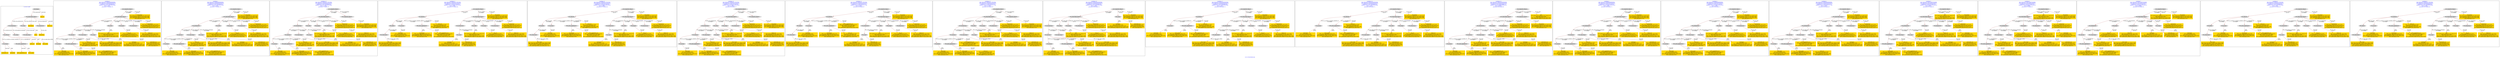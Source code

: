 digraph n0 {
fontcolor="blue"
remincross="true"
label="s12-s-19-artworks.json"
subgraph cluster_0 {
label="1-correct model"
n2[style="filled",color="white",fillcolor="lightgray",label="E12_Production1"];
n3[style="filled",color="white",fillcolor="lightgray",label="E21_Person1"];
n4[style="filled",color="white",fillcolor="lightgray",label="E55_Type1"];
n5[style="filled",color="white",fillcolor="lightgray",label="E52_Time-Span1"];
n6[style="filled",color="white",fillcolor="lightgray",label="E74_Group1"];
n7[style="filled",color="white",fillcolor="lightgray",label="E82_Actor_Appellation1"];
n8[shape="plaintext",style="filled",fillcolor="gold",label="artist_uri"];
n9[style="filled",color="white",fillcolor="lightgray",label="E22_Man-Made_Object1"];
n10[style="filled",color="white",fillcolor="lightgray",label="E35_Title1"];
n11[shape="plaintext",style="filled",fillcolor="gold",label="description"];
n12[style="filled",color="white",fillcolor="lightgray",label="E54_Dimension1"];
n13[shape="plaintext",style="filled",fillcolor="gold",label="object_uri"];
n14[shape="plaintext",style="filled",fillcolor="gold",label="title"];
n15[style="filled",color="white",fillcolor="lightgray",label="E38_Image1"];
n16[shape="plaintext",style="filled",fillcolor="gold",label="img_url"];
n17[shape="plaintext",style="filled",fillcolor="gold",label="date_made"];
n18[shape="plaintext",style="filled",fillcolor="gold",label="dimensions"];
n19[shape="plaintext",style="filled",fillcolor="gold",label="technique"];
n20[shape="plaintext",style="filled",fillcolor="gold",label="nationality_uri"];
n21[shape="plaintext",style="filled",fillcolor="gold",label="nationality"];
n22[shape="plaintext",style="filled",fillcolor="gold",label="artist_appellation_uri"];
n23[shape="plaintext",style="filled",fillcolor="gold",label="artist_name"];
}
subgraph cluster_1 {
label="candidate 0\nlink coherence:0.9090909090909091\nnode coherence:0.9545454545454546\nconfidence:0.395478563946158\nmapping score:0.4777857839416486\ncost:21.99851\n-precision:0.73-recall:0.76"
n25[style="filled",color="white",fillcolor="lightgray",label="E12_Production1"];
n26[style="filled",color="white",fillcolor="lightgray",label="E21_Person1"];
n27[style="filled",color="white",fillcolor="lightgray",label="E52_Time-Span2"];
n28[style="filled",color="white",fillcolor="lightgray",label="E55_Type1"];
n29[style="filled",color="white",fillcolor="lightgray",label="E74_Group1"];
n30[style="filled",color="white",fillcolor="lightgray",label="E82_Actor_Appellation1"];
n31[style="filled",color="white",fillcolor="lightgray",label="E22_Man-Made_Object1"];
n32[style="filled",color="white",fillcolor="lightgray",label="E35_Title1"];
n33[style="filled",color="white",fillcolor="lightgray",label="E38_Image1"];
n34[style="filled",color="white",fillcolor="lightgray",label="E54_Dimension1"];
n35[style="filled",color="white",fillcolor="lightgray",label="E33_Linguistic_Object2"];
n36[shape="plaintext",style="filled",fillcolor="gold",label="artist_name\n[E82_Actor_Appellation,label,0.43]\n[E33_Linguistic_Object,P3_has_note,0.264]\n[E73_Information_Object,P3_has_note,0.227]\n[E35_Title,label,0.079]"];
n37[shape="plaintext",style="filled",fillcolor="gold",label="technique\n[E55_Type,label,0.314]\n[E12_Production,P3_has_note,0.314]\n[E29_Design_or_Procedure,P3_has_note,0.248]\n[E73_Information_Object,P3_has_note,0.124]"];
n38[shape="plaintext",style="filled",fillcolor="gold",label="title\n[E73_Information_Object,P3_has_note,0.277]\n[E35_Title,label,0.259]\n[E22_Man-Made_Object,P3_has_note,0.245]\n[E33_Linguistic_Object,P3_has_note,0.219]"];
n39[shape="plaintext",style="filled",fillcolor="gold",label="artist_uri\n[E21_Person,classLink,0.356]\n[E39_Actor,classLink,0.34]\n[E82_Actor_Appellation,classLink,0.288]\n[E30_Right,P3_has_note,0.016]"];
n40[shape="plaintext",style="filled",fillcolor="gold",label="dimensions\n[E54_Dimension,P3_has_note,0.542]\n[E22_Man-Made_Object,P3_has_note,0.165]\n[E34_Inscription,P3_has_note,0.153]\n[E73_Information_Object,P3_has_note,0.14]"];
n41[shape="plaintext",style="filled",fillcolor="gold",label="date_made\n[E52_Time-Span,P82_at_some_time_within,0.384]\n[E52_Time-Span,P82a_begin_of_the_begin,0.247]\n[E33_Linguistic_Object,P3_has_note,0.227]\n[E52_Time-Span,P82b_end_of_the_end,0.142]"];
n42[shape="plaintext",style="filled",fillcolor="gold",label="description\n[E73_Information_Object,P3_has_note,0.321]\n[E33_Linguistic_Object,P3_has_note,0.288]\n[E22_Man-Made_Object,P3_has_note,0.268]\n[E35_Title,label,0.122]"];
n43[shape="plaintext",style="filled",fillcolor="gold",label="img_url\n[E38_Image,classLink,0.625]\n[E8_Acquisition,P3_has_note,0.153]\n[E22_Man-Made_Object,classLink,0.131]\n[E78_Collection,classLink,0.091]"];
n44[shape="plaintext",style="filled",fillcolor="gold",label="artist_appellation_uri\n[E82_Actor_Appellation,classLink,0.57]\n[E21_Person,classLink,0.385]\n[E39_Actor,classLink,0.041]\n[E73_Information_Object,P3_has_note,0.003]"];
n45[shape="plaintext",style="filled",fillcolor="gold",label="object_uri\n[E54_Dimension,P3_has_note,0.481]\n[E34_Inscription,P3_has_note,0.177]\n[E22_Man-Made_Object,P3_has_note,0.174]\n[E73_Information_Object,P3_has_note,0.168]"];
n46[shape="plaintext",style="filled",fillcolor="gold",label="nationality_uri\n[E74_Group,classLink,0.333]\n[E55_Type,classLink,0.311]\n[E57_Material,classLink,0.286]\n[E55_Type,label,0.07]"];
n47[shape="plaintext",style="filled",fillcolor="gold",label="nationality\n[E74_Group,label,0.564]\n[E74_Group,classLink,0.337]\n[E33_Linguistic_Object,P3_has_note,0.053]\n[E55_Type,label,0.047]"];
}
subgraph cluster_2 {
label="candidate 1\nlink coherence:0.9090909090909091\nnode coherence:0.9545454545454546\nconfidence:0.395478563946158\nmapping score:0.4777857839416486\ncost:21.99852\n-precision:0.73-recall:0.76"
n49[style="filled",color="white",fillcolor="lightgray",label="E12_Production1"];
n50[style="filled",color="white",fillcolor="lightgray",label="E21_Person1"];
n51[style="filled",color="white",fillcolor="lightgray",label="E52_Time-Span2"];
n52[style="filled",color="white",fillcolor="lightgray",label="E55_Type1"];
n53[style="filled",color="white",fillcolor="lightgray",label="E74_Group1"];
n54[style="filled",color="white",fillcolor="lightgray",label="E82_Actor_Appellation1"];
n55[style="filled",color="white",fillcolor="lightgray",label="E22_Man-Made_Object1"];
n56[style="filled",color="white",fillcolor="lightgray",label="E35_Title1"];
n57[style="filled",color="white",fillcolor="lightgray",label="E38_Image1"];
n58[style="filled",color="white",fillcolor="lightgray",label="E54_Dimension1"];
n59[style="filled",color="white",fillcolor="lightgray",label="E33_Linguistic_Object1"];
n60[shape="plaintext",style="filled",fillcolor="gold",label="description\n[E73_Information_Object,P3_has_note,0.321]\n[E33_Linguistic_Object,P3_has_note,0.288]\n[E22_Man-Made_Object,P3_has_note,0.268]\n[E35_Title,label,0.122]"];
n61[shape="plaintext",style="filled",fillcolor="gold",label="artist_name\n[E82_Actor_Appellation,label,0.43]\n[E33_Linguistic_Object,P3_has_note,0.264]\n[E73_Information_Object,P3_has_note,0.227]\n[E35_Title,label,0.079]"];
n62[shape="plaintext",style="filled",fillcolor="gold",label="technique\n[E55_Type,label,0.314]\n[E12_Production,P3_has_note,0.314]\n[E29_Design_or_Procedure,P3_has_note,0.248]\n[E73_Information_Object,P3_has_note,0.124]"];
n63[shape="plaintext",style="filled",fillcolor="gold",label="title\n[E73_Information_Object,P3_has_note,0.277]\n[E35_Title,label,0.259]\n[E22_Man-Made_Object,P3_has_note,0.245]\n[E33_Linguistic_Object,P3_has_note,0.219]"];
n64[shape="plaintext",style="filled",fillcolor="gold",label="artist_uri\n[E21_Person,classLink,0.356]\n[E39_Actor,classLink,0.34]\n[E82_Actor_Appellation,classLink,0.288]\n[E30_Right,P3_has_note,0.016]"];
n65[shape="plaintext",style="filled",fillcolor="gold",label="dimensions\n[E54_Dimension,P3_has_note,0.542]\n[E22_Man-Made_Object,P3_has_note,0.165]\n[E34_Inscription,P3_has_note,0.153]\n[E73_Information_Object,P3_has_note,0.14]"];
n66[shape="plaintext",style="filled",fillcolor="gold",label="date_made\n[E52_Time-Span,P82_at_some_time_within,0.384]\n[E52_Time-Span,P82a_begin_of_the_begin,0.247]\n[E33_Linguistic_Object,P3_has_note,0.227]\n[E52_Time-Span,P82b_end_of_the_end,0.142]"];
n67[shape="plaintext",style="filled",fillcolor="gold",label="img_url\n[E38_Image,classLink,0.625]\n[E8_Acquisition,P3_has_note,0.153]\n[E22_Man-Made_Object,classLink,0.131]\n[E78_Collection,classLink,0.091]"];
n68[shape="plaintext",style="filled",fillcolor="gold",label="artist_appellation_uri\n[E82_Actor_Appellation,classLink,0.57]\n[E21_Person,classLink,0.385]\n[E39_Actor,classLink,0.041]\n[E73_Information_Object,P3_has_note,0.003]"];
n69[shape="plaintext",style="filled",fillcolor="gold",label="object_uri\n[E54_Dimension,P3_has_note,0.481]\n[E34_Inscription,P3_has_note,0.177]\n[E22_Man-Made_Object,P3_has_note,0.174]\n[E73_Information_Object,P3_has_note,0.168]"];
n70[shape="plaintext",style="filled",fillcolor="gold",label="nationality_uri\n[E74_Group,classLink,0.333]\n[E55_Type,classLink,0.311]\n[E57_Material,classLink,0.286]\n[E55_Type,label,0.07]"];
n71[shape="plaintext",style="filled",fillcolor="gold",label="nationality\n[E74_Group,label,0.564]\n[E74_Group,classLink,0.337]\n[E33_Linguistic_Object,P3_has_note,0.053]\n[E55_Type,label,0.047]"];
}
subgraph cluster_3 {
label="candidate 10\nlink coherence:0.8695652173913043\nnode coherence:0.9545454545454546\nconfidence:0.395478563946158\nmapping score:0.4777857839416486\ncost:121.99851\n-precision:0.7-recall:0.76"
n73[style="filled",color="white",fillcolor="lightgray",label="E12_Production1"];
n74[style="filled",color="white",fillcolor="lightgray",label="E21_Person1"];
n75[style="filled",color="white",fillcolor="lightgray",label="E52_Time-Span2"];
n76[style="filled",color="white",fillcolor="lightgray",label="E55_Type1"];
n77[style="filled",color="white",fillcolor="lightgray",label="E74_Group1"];
n78[style="filled",color="white",fillcolor="lightgray",label="E82_Actor_Appellation1"];
n79[style="filled",color="white",fillcolor="lightgray",label="E22_Man-Made_Object1"];
n80[style="filled",color="white",fillcolor="lightgray",label="E35_Title1"];
n81[style="filled",color="white",fillcolor="lightgray",label="E38_Image1"];
n82[style="filled",color="white",fillcolor="lightgray",label="E54_Dimension1"];
n83[style="filled",color="white",fillcolor="lightgray",label="E33_Linguistic_Object2"];
n84[style="filled",color="white",fillcolor="lightgray",label="E33_Linguistic_Object1"];
n85[shape="plaintext",style="filled",fillcolor="gold",label="description\n[E73_Information_Object,P3_has_note,0.321]\n[E33_Linguistic_Object,P3_has_note,0.288]\n[E22_Man-Made_Object,P3_has_note,0.268]\n[E35_Title,label,0.122]"];
n86[shape="plaintext",style="filled",fillcolor="gold",label="artist_name\n[E82_Actor_Appellation,label,0.43]\n[E33_Linguistic_Object,P3_has_note,0.264]\n[E73_Information_Object,P3_has_note,0.227]\n[E35_Title,label,0.079]"];
n87[shape="plaintext",style="filled",fillcolor="gold",label="technique\n[E55_Type,label,0.314]\n[E12_Production,P3_has_note,0.314]\n[E29_Design_or_Procedure,P3_has_note,0.248]\n[E73_Information_Object,P3_has_note,0.124]"];
n88[shape="plaintext",style="filled",fillcolor="gold",label="title\n[E73_Information_Object,P3_has_note,0.277]\n[E35_Title,label,0.259]\n[E22_Man-Made_Object,P3_has_note,0.245]\n[E33_Linguistic_Object,P3_has_note,0.219]"];
n89[shape="plaintext",style="filled",fillcolor="gold",label="artist_uri\n[E21_Person,classLink,0.356]\n[E39_Actor,classLink,0.34]\n[E82_Actor_Appellation,classLink,0.288]\n[E30_Right,P3_has_note,0.016]"];
n90[shape="plaintext",style="filled",fillcolor="gold",label="dimensions\n[E54_Dimension,P3_has_note,0.542]\n[E22_Man-Made_Object,P3_has_note,0.165]\n[E34_Inscription,P3_has_note,0.153]\n[E73_Information_Object,P3_has_note,0.14]"];
n91[shape="plaintext",style="filled",fillcolor="gold",label="date_made\n[E52_Time-Span,P82_at_some_time_within,0.384]\n[E52_Time-Span,P82a_begin_of_the_begin,0.247]\n[E33_Linguistic_Object,P3_has_note,0.227]\n[E52_Time-Span,P82b_end_of_the_end,0.142]"];
n92[shape="plaintext",style="filled",fillcolor="gold",label="img_url\n[E38_Image,classLink,0.625]\n[E8_Acquisition,P3_has_note,0.153]\n[E22_Man-Made_Object,classLink,0.131]\n[E78_Collection,classLink,0.091]"];
n93[shape="plaintext",style="filled",fillcolor="gold",label="artist_appellation_uri\n[E82_Actor_Appellation,classLink,0.57]\n[E21_Person,classLink,0.385]\n[E39_Actor,classLink,0.041]\n[E73_Information_Object,P3_has_note,0.003]"];
n94[shape="plaintext",style="filled",fillcolor="gold",label="object_uri\n[E54_Dimension,P3_has_note,0.481]\n[E34_Inscription,P3_has_note,0.177]\n[E22_Man-Made_Object,P3_has_note,0.174]\n[E73_Information_Object,P3_has_note,0.168]"];
n95[shape="plaintext",style="filled",fillcolor="gold",label="nationality_uri\n[E74_Group,classLink,0.333]\n[E55_Type,classLink,0.311]\n[E57_Material,classLink,0.286]\n[E55_Type,label,0.07]"];
n96[shape="plaintext",style="filled",fillcolor="gold",label="nationality\n[E74_Group,label,0.564]\n[E74_Group,classLink,0.337]\n[E33_Linguistic_Object,P3_has_note,0.053]\n[E55_Type,label,0.047]"];
}
subgraph cluster_4 {
label="candidate 11\nlink coherence:0.8695652173913043\nnode coherence:0.9545454545454546\nconfidence:0.3765814471307052\nmapping score:0.47148674500316434\ncost:22.9986\n-precision:0.57-recall:0.62"
n98[style="filled",color="white",fillcolor="lightgray",label="E12_Production1"];
n99[style="filled",color="white",fillcolor="lightgray",label="E55_Type1"];
n100[style="filled",color="white",fillcolor="lightgray",label="E21_Person1"];
n101[style="filled",color="white",fillcolor="lightgray",label="E67_Birth1"];
n102[style="filled",color="white",fillcolor="lightgray",label="E74_Group1"];
n103[style="filled",color="white",fillcolor="lightgray",label="E82_Actor_Appellation1"];
n104[style="filled",color="white",fillcolor="lightgray",label="E22_Man-Made_Object1"];
n105[style="filled",color="white",fillcolor="lightgray",label="E35_Title1"];
n106[style="filled",color="white",fillcolor="lightgray",label="E38_Image1"];
n107[style="filled",color="white",fillcolor="lightgray",label="E54_Dimension1"];
n108[style="filled",color="white",fillcolor="lightgray",label="E33_Linguistic_Object2"];
n109[style="filled",color="white",fillcolor="lightgray",label="E52_Time-Span1"];
n110[shape="plaintext",style="filled",fillcolor="gold",label="date_made\n[E52_Time-Span,P82_at_some_time_within,0.384]\n[E52_Time-Span,P82a_begin_of_the_begin,0.247]\n[E33_Linguistic_Object,P3_has_note,0.227]\n[E52_Time-Span,P82b_end_of_the_end,0.142]"];
n111[shape="plaintext",style="filled",fillcolor="gold",label="artist_name\n[E82_Actor_Appellation,label,0.43]\n[E33_Linguistic_Object,P3_has_note,0.264]\n[E73_Information_Object,P3_has_note,0.227]\n[E35_Title,label,0.079]"];
n112[shape="plaintext",style="filled",fillcolor="gold",label="technique\n[E55_Type,label,0.314]\n[E12_Production,P3_has_note,0.314]\n[E29_Design_or_Procedure,P3_has_note,0.248]\n[E73_Information_Object,P3_has_note,0.124]"];
n113[shape="plaintext",style="filled",fillcolor="gold",label="title\n[E73_Information_Object,P3_has_note,0.277]\n[E35_Title,label,0.259]\n[E22_Man-Made_Object,P3_has_note,0.245]\n[E33_Linguistic_Object,P3_has_note,0.219]"];
n114[shape="plaintext",style="filled",fillcolor="gold",label="artist_uri\n[E21_Person,classLink,0.356]\n[E39_Actor,classLink,0.34]\n[E82_Actor_Appellation,classLink,0.288]\n[E30_Right,P3_has_note,0.016]"];
n115[shape="plaintext",style="filled",fillcolor="gold",label="dimensions\n[E54_Dimension,P3_has_note,0.542]\n[E22_Man-Made_Object,P3_has_note,0.165]\n[E34_Inscription,P3_has_note,0.153]\n[E73_Information_Object,P3_has_note,0.14]"];
n116[shape="plaintext",style="filled",fillcolor="gold",label="nationality\n[E74_Group,label,0.564]\n[E74_Group,classLink,0.337]\n[E33_Linguistic_Object,P3_has_note,0.053]\n[E55_Type,label,0.047]"];
n117[shape="plaintext",style="filled",fillcolor="gold",label="description\n[E73_Information_Object,P3_has_note,0.321]\n[E33_Linguistic_Object,P3_has_note,0.288]\n[E22_Man-Made_Object,P3_has_note,0.268]\n[E35_Title,label,0.122]"];
n118[shape="plaintext",style="filled",fillcolor="gold",label="img_url\n[E38_Image,classLink,0.625]\n[E8_Acquisition,P3_has_note,0.153]\n[E22_Man-Made_Object,classLink,0.131]\n[E78_Collection,classLink,0.091]"];
n119[shape="plaintext",style="filled",fillcolor="gold",label="artist_appellation_uri\n[E82_Actor_Appellation,classLink,0.57]\n[E21_Person,classLink,0.385]\n[E39_Actor,classLink,0.041]\n[E73_Information_Object,P3_has_note,0.003]"];
n120[shape="plaintext",style="filled",fillcolor="gold",label="object_uri\n[E54_Dimension,P3_has_note,0.481]\n[E34_Inscription,P3_has_note,0.177]\n[E22_Man-Made_Object,P3_has_note,0.174]\n[E73_Information_Object,P3_has_note,0.168]"];
n121[shape="plaintext",style="filled",fillcolor="gold",label="nationality_uri\n[E74_Group,classLink,0.333]\n[E55_Type,classLink,0.311]\n[E57_Material,classLink,0.286]\n[E55_Type,label,0.07]"];
}
subgraph cluster_5 {
label="candidate 12\nlink coherence:0.8695652173913043\nnode coherence:0.9545454545454546\nconfidence:0.3765814471307052\nmapping score:0.47148674500316434\ncost:22.99861\n-precision:0.57-recall:0.62"
n123[style="filled",color="white",fillcolor="lightgray",label="E12_Production1"];
n124[style="filled",color="white",fillcolor="lightgray",label="E55_Type1"];
n125[style="filled",color="white",fillcolor="lightgray",label="E21_Person1"];
n126[style="filled",color="white",fillcolor="lightgray",label="E67_Birth1"];
n127[style="filled",color="white",fillcolor="lightgray",label="E74_Group1"];
n128[style="filled",color="white",fillcolor="lightgray",label="E82_Actor_Appellation1"];
n129[style="filled",color="white",fillcolor="lightgray",label="E22_Man-Made_Object1"];
n130[style="filled",color="white",fillcolor="lightgray",label="E35_Title1"];
n131[style="filled",color="white",fillcolor="lightgray",label="E38_Image1"];
n132[style="filled",color="white",fillcolor="lightgray",label="E54_Dimension1"];
n133[style="filled",color="white",fillcolor="lightgray",label="E33_Linguistic_Object1"];
n134[style="filled",color="white",fillcolor="lightgray",label="E52_Time-Span1"];
n135[shape="plaintext",style="filled",fillcolor="gold",label="date_made\n[E52_Time-Span,P82_at_some_time_within,0.384]\n[E52_Time-Span,P82a_begin_of_the_begin,0.247]\n[E33_Linguistic_Object,P3_has_note,0.227]\n[E52_Time-Span,P82b_end_of_the_end,0.142]"];
n136[shape="plaintext",style="filled",fillcolor="gold",label="description\n[E73_Information_Object,P3_has_note,0.321]\n[E33_Linguistic_Object,P3_has_note,0.288]\n[E22_Man-Made_Object,P3_has_note,0.268]\n[E35_Title,label,0.122]"];
n137[shape="plaintext",style="filled",fillcolor="gold",label="artist_name\n[E82_Actor_Appellation,label,0.43]\n[E33_Linguistic_Object,P3_has_note,0.264]\n[E73_Information_Object,P3_has_note,0.227]\n[E35_Title,label,0.079]"];
n138[shape="plaintext",style="filled",fillcolor="gold",label="technique\n[E55_Type,label,0.314]\n[E12_Production,P3_has_note,0.314]\n[E29_Design_or_Procedure,P3_has_note,0.248]\n[E73_Information_Object,P3_has_note,0.124]"];
n139[shape="plaintext",style="filled",fillcolor="gold",label="title\n[E73_Information_Object,P3_has_note,0.277]\n[E35_Title,label,0.259]\n[E22_Man-Made_Object,P3_has_note,0.245]\n[E33_Linguistic_Object,P3_has_note,0.219]"];
n140[shape="plaintext",style="filled",fillcolor="gold",label="artist_uri\n[E21_Person,classLink,0.356]\n[E39_Actor,classLink,0.34]\n[E82_Actor_Appellation,classLink,0.288]\n[E30_Right,P3_has_note,0.016]"];
n141[shape="plaintext",style="filled",fillcolor="gold",label="dimensions\n[E54_Dimension,P3_has_note,0.542]\n[E22_Man-Made_Object,P3_has_note,0.165]\n[E34_Inscription,P3_has_note,0.153]\n[E73_Information_Object,P3_has_note,0.14]"];
n142[shape="plaintext",style="filled",fillcolor="gold",label="nationality\n[E74_Group,label,0.564]\n[E74_Group,classLink,0.337]\n[E33_Linguistic_Object,P3_has_note,0.053]\n[E55_Type,label,0.047]"];
n143[shape="plaintext",style="filled",fillcolor="gold",label="img_url\n[E38_Image,classLink,0.625]\n[E8_Acquisition,P3_has_note,0.153]\n[E22_Man-Made_Object,classLink,0.131]\n[E78_Collection,classLink,0.091]"];
n144[shape="plaintext",style="filled",fillcolor="gold",label="artist_appellation_uri\n[E82_Actor_Appellation,classLink,0.57]\n[E21_Person,classLink,0.385]\n[E39_Actor,classLink,0.041]\n[E73_Information_Object,P3_has_note,0.003]"];
n145[shape="plaintext",style="filled",fillcolor="gold",label="object_uri\n[E54_Dimension,P3_has_note,0.481]\n[E34_Inscription,P3_has_note,0.177]\n[E22_Man-Made_Object,P3_has_note,0.174]\n[E73_Information_Object,P3_has_note,0.168]"];
n146[shape="plaintext",style="filled",fillcolor="gold",label="nationality_uri\n[E74_Group,classLink,0.333]\n[E55_Type,classLink,0.311]\n[E57_Material,classLink,0.286]\n[E55_Type,label,0.07]"];
}
subgraph cluster_6 {
label="candidate 13\nlink coherence:0.8695652173913043\nnode coherence:0.9545454545454546\nconfidence:0.3765814471307052\nmapping score:0.47148674500316434\ncost:121.99851\n-precision:0.65-recall:0.71"
n148[style="filled",color="white",fillcolor="lightgray",label="E12_Production1"];
n149[style="filled",color="white",fillcolor="lightgray",label="E21_Person1"];
n150[style="filled",color="white",fillcolor="lightgray",label="E52_Time-Span2"];
n151[style="filled",color="white",fillcolor="lightgray",label="E55_Type1"];
n152[style="filled",color="white",fillcolor="lightgray",label="E74_Group1"];
n153[style="filled",color="white",fillcolor="lightgray",label="E82_Actor_Appellation1"];
n154[style="filled",color="white",fillcolor="lightgray",label="E22_Man-Made_Object1"];
n155[style="filled",color="white",fillcolor="lightgray",label="E35_Title1"];
n156[style="filled",color="white",fillcolor="lightgray",label="E38_Image1"];
n157[style="filled",color="white",fillcolor="lightgray",label="E54_Dimension1"];
n158[style="filled",color="white",fillcolor="lightgray",label="E33_Linguistic_Object2"];
n159[style="filled",color="white",fillcolor="lightgray",label="E33_Linguistic_Object1"];
n160[shape="plaintext",style="filled",fillcolor="gold",label="description\n[E73_Information_Object,P3_has_note,0.321]\n[E33_Linguistic_Object,P3_has_note,0.288]\n[E22_Man-Made_Object,P3_has_note,0.268]\n[E35_Title,label,0.122]"];
n161[shape="plaintext",style="filled",fillcolor="gold",label="artist_name\n[E82_Actor_Appellation,label,0.43]\n[E33_Linguistic_Object,P3_has_note,0.264]\n[E73_Information_Object,P3_has_note,0.227]\n[E35_Title,label,0.079]"];
n162[shape="plaintext",style="filled",fillcolor="gold",label="technique\n[E55_Type,label,0.314]\n[E12_Production,P3_has_note,0.314]\n[E29_Design_or_Procedure,P3_has_note,0.248]\n[E73_Information_Object,P3_has_note,0.124]"];
n163[shape="plaintext",style="filled",fillcolor="gold",label="title\n[E73_Information_Object,P3_has_note,0.277]\n[E35_Title,label,0.259]\n[E22_Man-Made_Object,P3_has_note,0.245]\n[E33_Linguistic_Object,P3_has_note,0.219]"];
n164[shape="plaintext",style="filled",fillcolor="gold",label="artist_uri\n[E21_Person,classLink,0.356]\n[E39_Actor,classLink,0.34]\n[E82_Actor_Appellation,classLink,0.288]\n[E30_Right,P3_has_note,0.016]"];
n165[shape="plaintext",style="filled",fillcolor="gold",label="dimensions\n[E54_Dimension,P3_has_note,0.542]\n[E22_Man-Made_Object,P3_has_note,0.165]\n[E34_Inscription,P3_has_note,0.153]\n[E73_Information_Object,P3_has_note,0.14]"];
n166[shape="plaintext",style="filled",fillcolor="gold",label="nationality\n[E74_Group,label,0.564]\n[E74_Group,classLink,0.337]\n[E33_Linguistic_Object,P3_has_note,0.053]\n[E55_Type,label,0.047]"];
n167[shape="plaintext",style="filled",fillcolor="gold",label="date_made\n[E52_Time-Span,P82_at_some_time_within,0.384]\n[E52_Time-Span,P82a_begin_of_the_begin,0.247]\n[E33_Linguistic_Object,P3_has_note,0.227]\n[E52_Time-Span,P82b_end_of_the_end,0.142]"];
n168[shape="plaintext",style="filled",fillcolor="gold",label="img_url\n[E38_Image,classLink,0.625]\n[E8_Acquisition,P3_has_note,0.153]\n[E22_Man-Made_Object,classLink,0.131]\n[E78_Collection,classLink,0.091]"];
n169[shape="plaintext",style="filled",fillcolor="gold",label="artist_appellation_uri\n[E82_Actor_Appellation,classLink,0.57]\n[E21_Person,classLink,0.385]\n[E39_Actor,classLink,0.041]\n[E73_Information_Object,P3_has_note,0.003]"];
n170[shape="plaintext",style="filled",fillcolor="gold",label="object_uri\n[E54_Dimension,P3_has_note,0.481]\n[E34_Inscription,P3_has_note,0.177]\n[E22_Man-Made_Object,P3_has_note,0.174]\n[E73_Information_Object,P3_has_note,0.168]"];
n171[shape="plaintext",style="filled",fillcolor="gold",label="nationality_uri\n[E74_Group,classLink,0.333]\n[E55_Type,classLink,0.311]\n[E57_Material,classLink,0.286]\n[E55_Type,label,0.07]"];
}
subgraph cluster_7 {
label="candidate 14\nlink coherence:0.8695652173913043\nnode coherence:0.9545454545454546\nconfidence:0.3743602355343716\nmapping score:0.4707463411377198\ncost:22.99861\n-precision:0.52-recall:0.57"
n173[style="filled",color="white",fillcolor="lightgray",label="E12_Production1"];
n174[style="filled",color="white",fillcolor="lightgray",label="E55_Type1"];
n175[style="filled",color="white",fillcolor="lightgray",label="E21_Person1"];
n176[style="filled",color="white",fillcolor="lightgray",label="E67_Birth1"];
n177[style="filled",color="white",fillcolor="lightgray",label="E74_Group1"];
n178[style="filled",color="white",fillcolor="lightgray",label="E82_Actor_Appellation1"];
n179[style="filled",color="white",fillcolor="lightgray",label="E22_Man-Made_Object1"];
n180[style="filled",color="white",fillcolor="lightgray",label="E35_Title1"];
n181[style="filled",color="white",fillcolor="lightgray",label="E38_Image1"];
n182[style="filled",color="white",fillcolor="lightgray",label="E54_Dimension1"];
n183[style="filled",color="white",fillcolor="lightgray",label="E33_Linguistic_Object1"];
n184[style="filled",color="white",fillcolor="lightgray",label="E52_Time-Span1"];
n185[shape="plaintext",style="filled",fillcolor="gold",label="date_made\n[E52_Time-Span,P82_at_some_time_within,0.384]\n[E52_Time-Span,P82a_begin_of_the_begin,0.247]\n[E33_Linguistic_Object,P3_has_note,0.227]\n[E52_Time-Span,P82b_end_of_the_end,0.142]"];
n186[shape="plaintext",style="filled",fillcolor="gold",label="description\n[E73_Information_Object,P3_has_note,0.321]\n[E33_Linguistic_Object,P3_has_note,0.288]\n[E22_Man-Made_Object,P3_has_note,0.268]\n[E35_Title,label,0.122]"];
n187[shape="plaintext",style="filled",fillcolor="gold",label="artist_name\n[E82_Actor_Appellation,label,0.43]\n[E33_Linguistic_Object,P3_has_note,0.264]\n[E73_Information_Object,P3_has_note,0.227]\n[E35_Title,label,0.079]"];
n188[shape="plaintext",style="filled",fillcolor="gold",label="technique\n[E55_Type,label,0.314]\n[E12_Production,P3_has_note,0.314]\n[E29_Design_or_Procedure,P3_has_note,0.248]\n[E73_Information_Object,P3_has_note,0.124]"];
n189[shape="plaintext",style="filled",fillcolor="gold",label="title\n[E73_Information_Object,P3_has_note,0.277]\n[E35_Title,label,0.259]\n[E22_Man-Made_Object,P3_has_note,0.245]\n[E33_Linguistic_Object,P3_has_note,0.219]"];
n190[shape="plaintext",style="filled",fillcolor="gold",label="dimensions\n[E54_Dimension,P3_has_note,0.542]\n[E22_Man-Made_Object,P3_has_note,0.165]\n[E34_Inscription,P3_has_note,0.153]\n[E73_Information_Object,P3_has_note,0.14]"];
n191[shape="plaintext",style="filled",fillcolor="gold",label="artist_appellation_uri\n[E82_Actor_Appellation,classLink,0.57]\n[E21_Person,classLink,0.385]\n[E39_Actor,classLink,0.041]\n[E73_Information_Object,P3_has_note,0.003]"];
n192[shape="plaintext",style="filled",fillcolor="gold",label="artist_uri\n[E21_Person,classLink,0.356]\n[E39_Actor,classLink,0.34]\n[E82_Actor_Appellation,classLink,0.288]\n[E30_Right,P3_has_note,0.016]"];
n193[shape="plaintext",style="filled",fillcolor="gold",label="img_url\n[E38_Image,classLink,0.625]\n[E8_Acquisition,P3_has_note,0.153]\n[E22_Man-Made_Object,classLink,0.131]\n[E78_Collection,classLink,0.091]"];
n194[shape="plaintext",style="filled",fillcolor="gold",label="object_uri\n[E54_Dimension,P3_has_note,0.481]\n[E34_Inscription,P3_has_note,0.177]\n[E22_Man-Made_Object,P3_has_note,0.174]\n[E73_Information_Object,P3_has_note,0.168]"];
n195[shape="plaintext",style="filled",fillcolor="gold",label="nationality_uri\n[E74_Group,classLink,0.333]\n[E55_Type,classLink,0.311]\n[E57_Material,classLink,0.286]\n[E55_Type,label,0.07]"];
n196[shape="plaintext",style="filled",fillcolor="gold",label="nationality\n[E74_Group,label,0.564]\n[E74_Group,classLink,0.337]\n[E33_Linguistic_Object,P3_has_note,0.053]\n[E55_Type,label,0.047]"];
}
subgraph cluster_8 {
label="candidate 15\nlink coherence:0.8695652173913043\nnode coherence:0.9545454545454546\nconfidence:0.3743602355343716\nmapping score:0.4707463411377198\ncost:121.99851\n-precision:0.61-recall:0.67"
n198[style="filled",color="white",fillcolor="lightgray",label="E12_Production1"];
n199[style="filled",color="white",fillcolor="lightgray",label="E21_Person1"];
n200[style="filled",color="white",fillcolor="lightgray",label="E52_Time-Span2"];
n201[style="filled",color="white",fillcolor="lightgray",label="E55_Type1"];
n202[style="filled",color="white",fillcolor="lightgray",label="E74_Group1"];
n203[style="filled",color="white",fillcolor="lightgray",label="E82_Actor_Appellation1"];
n204[style="filled",color="white",fillcolor="lightgray",label="E22_Man-Made_Object1"];
n205[style="filled",color="white",fillcolor="lightgray",label="E35_Title1"];
n206[style="filled",color="white",fillcolor="lightgray",label="E38_Image1"];
n207[style="filled",color="white",fillcolor="lightgray",label="E54_Dimension1"];
n208[style="filled",color="white",fillcolor="lightgray",label="E33_Linguistic_Object2"];
n209[style="filled",color="white",fillcolor="lightgray",label="E33_Linguistic_Object1"];
n210[shape="plaintext",style="filled",fillcolor="gold",label="description\n[E73_Information_Object,P3_has_note,0.321]\n[E33_Linguistic_Object,P3_has_note,0.288]\n[E22_Man-Made_Object,P3_has_note,0.268]\n[E35_Title,label,0.122]"];
n211[shape="plaintext",style="filled",fillcolor="gold",label="artist_name\n[E82_Actor_Appellation,label,0.43]\n[E33_Linguistic_Object,P3_has_note,0.264]\n[E73_Information_Object,P3_has_note,0.227]\n[E35_Title,label,0.079]"];
n212[shape="plaintext",style="filled",fillcolor="gold",label="technique\n[E55_Type,label,0.314]\n[E12_Production,P3_has_note,0.314]\n[E29_Design_or_Procedure,P3_has_note,0.248]\n[E73_Information_Object,P3_has_note,0.124]"];
n213[shape="plaintext",style="filled",fillcolor="gold",label="title\n[E73_Information_Object,P3_has_note,0.277]\n[E35_Title,label,0.259]\n[E22_Man-Made_Object,P3_has_note,0.245]\n[E33_Linguistic_Object,P3_has_note,0.219]"];
n214[shape="plaintext",style="filled",fillcolor="gold",label="dimensions\n[E54_Dimension,P3_has_note,0.542]\n[E22_Man-Made_Object,P3_has_note,0.165]\n[E34_Inscription,P3_has_note,0.153]\n[E73_Information_Object,P3_has_note,0.14]"];
n215[shape="plaintext",style="filled",fillcolor="gold",label="artist_appellation_uri\n[E82_Actor_Appellation,classLink,0.57]\n[E21_Person,classLink,0.385]\n[E39_Actor,classLink,0.041]\n[E73_Information_Object,P3_has_note,0.003]"];
n216[shape="plaintext",style="filled",fillcolor="gold",label="date_made\n[E52_Time-Span,P82_at_some_time_within,0.384]\n[E52_Time-Span,P82a_begin_of_the_begin,0.247]\n[E33_Linguistic_Object,P3_has_note,0.227]\n[E52_Time-Span,P82b_end_of_the_end,0.142]"];
n217[shape="plaintext",style="filled",fillcolor="gold",label="artist_uri\n[E21_Person,classLink,0.356]\n[E39_Actor,classLink,0.34]\n[E82_Actor_Appellation,classLink,0.288]\n[E30_Right,P3_has_note,0.016]"];
n218[shape="plaintext",style="filled",fillcolor="gold",label="img_url\n[E38_Image,classLink,0.625]\n[E8_Acquisition,P3_has_note,0.153]\n[E22_Man-Made_Object,classLink,0.131]\n[E78_Collection,classLink,0.091]"];
n219[shape="plaintext",style="filled",fillcolor="gold",label="object_uri\n[E54_Dimension,P3_has_note,0.481]\n[E34_Inscription,P3_has_note,0.177]\n[E22_Man-Made_Object,P3_has_note,0.174]\n[E73_Information_Object,P3_has_note,0.168]"];
n220[shape="plaintext",style="filled",fillcolor="gold",label="nationality_uri\n[E74_Group,classLink,0.333]\n[E55_Type,classLink,0.311]\n[E57_Material,classLink,0.286]\n[E55_Type,label,0.07]"];
n221[shape="plaintext",style="filled",fillcolor="gold",label="nationality\n[E74_Group,label,0.564]\n[E74_Group,classLink,0.337]\n[E33_Linguistic_Object,P3_has_note,0.053]\n[E55_Type,label,0.047]"];
}
subgraph cluster_9 {
label="candidate 16\nlink coherence:0.8636363636363636\nnode coherence:0.9545454545454546\nconfidence:0.395478563946158\nmapping score:0.4777857839416486\ncost:21.99863\n-precision:0.68-recall:0.71"
n223[style="filled",color="white",fillcolor="lightgray",label="E12_Production1"];
n224[style="filled",color="white",fillcolor="lightgray",label="E21_Person1"];
n225[style="filled",color="white",fillcolor="lightgray",label="E52_Time-Span2"];
n226[style="filled",color="white",fillcolor="lightgray",label="E74_Group1"];
n227[style="filled",color="white",fillcolor="lightgray",label="E82_Actor_Appellation1"];
n228[style="filled",color="white",fillcolor="lightgray",label="E22_Man-Made_Object1"];
n229[style="filled",color="white",fillcolor="lightgray",label="E35_Title1"];
n230[style="filled",color="white",fillcolor="lightgray",label="E38_Image1"];
n231[style="filled",color="white",fillcolor="lightgray",label="E54_Dimension1"];
n232[style="filled",color="white",fillcolor="lightgray",label="E33_Linguistic_Object2"];
n233[style="filled",color="white",fillcolor="lightgray",label="E55_Type1"];
n234[shape="plaintext",style="filled",fillcolor="gold",label="artist_name\n[E82_Actor_Appellation,label,0.43]\n[E33_Linguistic_Object,P3_has_note,0.264]\n[E73_Information_Object,P3_has_note,0.227]\n[E35_Title,label,0.079]"];
n235[shape="plaintext",style="filled",fillcolor="gold",label="technique\n[E55_Type,label,0.314]\n[E12_Production,P3_has_note,0.314]\n[E29_Design_or_Procedure,P3_has_note,0.248]\n[E73_Information_Object,P3_has_note,0.124]"];
n236[shape="plaintext",style="filled",fillcolor="gold",label="title\n[E73_Information_Object,P3_has_note,0.277]\n[E35_Title,label,0.259]\n[E22_Man-Made_Object,P3_has_note,0.245]\n[E33_Linguistic_Object,P3_has_note,0.219]"];
n237[shape="plaintext",style="filled",fillcolor="gold",label="artist_uri\n[E21_Person,classLink,0.356]\n[E39_Actor,classLink,0.34]\n[E82_Actor_Appellation,classLink,0.288]\n[E30_Right,P3_has_note,0.016]"];
n238[shape="plaintext",style="filled",fillcolor="gold",label="dimensions\n[E54_Dimension,P3_has_note,0.542]\n[E22_Man-Made_Object,P3_has_note,0.165]\n[E34_Inscription,P3_has_note,0.153]\n[E73_Information_Object,P3_has_note,0.14]"];
n239[shape="plaintext",style="filled",fillcolor="gold",label="date_made\n[E52_Time-Span,P82_at_some_time_within,0.384]\n[E52_Time-Span,P82a_begin_of_the_begin,0.247]\n[E33_Linguistic_Object,P3_has_note,0.227]\n[E52_Time-Span,P82b_end_of_the_end,0.142]"];
n240[shape="plaintext",style="filled",fillcolor="gold",label="description\n[E73_Information_Object,P3_has_note,0.321]\n[E33_Linguistic_Object,P3_has_note,0.288]\n[E22_Man-Made_Object,P3_has_note,0.268]\n[E35_Title,label,0.122]"];
n241[shape="plaintext",style="filled",fillcolor="gold",label="img_url\n[E38_Image,classLink,0.625]\n[E8_Acquisition,P3_has_note,0.153]\n[E22_Man-Made_Object,classLink,0.131]\n[E78_Collection,classLink,0.091]"];
n242[shape="plaintext",style="filled",fillcolor="gold",label="artist_appellation_uri\n[E82_Actor_Appellation,classLink,0.57]\n[E21_Person,classLink,0.385]\n[E39_Actor,classLink,0.041]\n[E73_Information_Object,P3_has_note,0.003]"];
n243[shape="plaintext",style="filled",fillcolor="gold",label="object_uri\n[E54_Dimension,P3_has_note,0.481]\n[E34_Inscription,P3_has_note,0.177]\n[E22_Man-Made_Object,P3_has_note,0.174]\n[E73_Information_Object,P3_has_note,0.168]"];
n244[shape="plaintext",style="filled",fillcolor="gold",label="nationality_uri\n[E74_Group,classLink,0.333]\n[E55_Type,classLink,0.311]\n[E57_Material,classLink,0.286]\n[E55_Type,label,0.07]"];
n245[shape="plaintext",style="filled",fillcolor="gold",label="nationality\n[E74_Group,label,0.564]\n[E74_Group,classLink,0.337]\n[E33_Linguistic_Object,P3_has_note,0.053]\n[E55_Type,label,0.047]"];
}
subgraph cluster_10 {
label="candidate 17\nlink coherence:0.8636363636363636\nnode coherence:0.9545454545454546\nconfidence:0.395478563946158\nmapping score:0.4777857839416486\ncost:21.99873\n-precision:0.68-recall:0.71"
n247[style="filled",color="white",fillcolor="lightgray",label="E12_Production1"];
n248[style="filled",color="white",fillcolor="lightgray",label="E52_Time-Span2"];
n249[style="filled",color="white",fillcolor="lightgray",label="E55_Type1"];
n250[style="filled",color="white",fillcolor="lightgray",label="E21_Person1"];
n251[style="filled",color="white",fillcolor="lightgray",label="E74_Group1"];
n252[style="filled",color="white",fillcolor="lightgray",label="E82_Actor_Appellation1"];
n253[style="filled",color="white",fillcolor="lightgray",label="E22_Man-Made_Object1"];
n254[style="filled",color="white",fillcolor="lightgray",label="E35_Title1"];
n255[style="filled",color="white",fillcolor="lightgray",label="E38_Image1"];
n256[style="filled",color="white",fillcolor="lightgray",label="E54_Dimension1"];
n257[style="filled",color="white",fillcolor="lightgray",label="E33_Linguistic_Object2"];
n258[shape="plaintext",style="filled",fillcolor="gold",label="artist_name\n[E82_Actor_Appellation,label,0.43]\n[E33_Linguistic_Object,P3_has_note,0.264]\n[E73_Information_Object,P3_has_note,0.227]\n[E35_Title,label,0.079]"];
n259[shape="plaintext",style="filled",fillcolor="gold",label="technique\n[E55_Type,label,0.314]\n[E12_Production,P3_has_note,0.314]\n[E29_Design_or_Procedure,P3_has_note,0.248]\n[E73_Information_Object,P3_has_note,0.124]"];
n260[shape="plaintext",style="filled",fillcolor="gold",label="title\n[E73_Information_Object,P3_has_note,0.277]\n[E35_Title,label,0.259]\n[E22_Man-Made_Object,P3_has_note,0.245]\n[E33_Linguistic_Object,P3_has_note,0.219]"];
n261[shape="plaintext",style="filled",fillcolor="gold",label="artist_uri\n[E21_Person,classLink,0.356]\n[E39_Actor,classLink,0.34]\n[E82_Actor_Appellation,classLink,0.288]\n[E30_Right,P3_has_note,0.016]"];
n262[shape="plaintext",style="filled",fillcolor="gold",label="dimensions\n[E54_Dimension,P3_has_note,0.542]\n[E22_Man-Made_Object,P3_has_note,0.165]\n[E34_Inscription,P3_has_note,0.153]\n[E73_Information_Object,P3_has_note,0.14]"];
n263[shape="plaintext",style="filled",fillcolor="gold",label="date_made\n[E52_Time-Span,P82_at_some_time_within,0.384]\n[E52_Time-Span,P82a_begin_of_the_begin,0.247]\n[E33_Linguistic_Object,P3_has_note,0.227]\n[E52_Time-Span,P82b_end_of_the_end,0.142]"];
n264[shape="plaintext",style="filled",fillcolor="gold",label="description\n[E73_Information_Object,P3_has_note,0.321]\n[E33_Linguistic_Object,P3_has_note,0.288]\n[E22_Man-Made_Object,P3_has_note,0.268]\n[E35_Title,label,0.122]"];
n265[shape="plaintext",style="filled",fillcolor="gold",label="img_url\n[E38_Image,classLink,0.625]\n[E8_Acquisition,P3_has_note,0.153]\n[E22_Man-Made_Object,classLink,0.131]\n[E78_Collection,classLink,0.091]"];
n266[shape="plaintext",style="filled",fillcolor="gold",label="artist_appellation_uri\n[E82_Actor_Appellation,classLink,0.57]\n[E21_Person,classLink,0.385]\n[E39_Actor,classLink,0.041]\n[E73_Information_Object,P3_has_note,0.003]"];
n267[shape="plaintext",style="filled",fillcolor="gold",label="object_uri\n[E54_Dimension,P3_has_note,0.481]\n[E34_Inscription,P3_has_note,0.177]\n[E22_Man-Made_Object,P3_has_note,0.174]\n[E73_Information_Object,P3_has_note,0.168]"];
n268[shape="plaintext",style="filled",fillcolor="gold",label="nationality_uri\n[E74_Group,classLink,0.333]\n[E55_Type,classLink,0.311]\n[E57_Material,classLink,0.286]\n[E55_Type,label,0.07]"];
n269[shape="plaintext",style="filled",fillcolor="gold",label="nationality\n[E74_Group,label,0.564]\n[E74_Group,classLink,0.337]\n[E33_Linguistic_Object,P3_has_note,0.053]\n[E55_Type,label,0.047]"];
}
subgraph cluster_11 {
label="candidate 18\nlink coherence:0.8636363636363636\nnode coherence:0.9545454545454546\nconfidence:0.395478563946158\nmapping score:0.4777857839416486\ncost:21.99874\n-precision:0.68-recall:0.71"
n271[style="filled",color="white",fillcolor="lightgray",label="E12_Production1"];
n272[style="filled",color="white",fillcolor="lightgray",label="E52_Time-Span2"];
n273[style="filled",color="white",fillcolor="lightgray",label="E55_Type1"];
n274[style="filled",color="white",fillcolor="lightgray",label="E21_Person1"];
n275[style="filled",color="white",fillcolor="lightgray",label="E74_Group1"];
n276[style="filled",color="white",fillcolor="lightgray",label="E82_Actor_Appellation1"];
n277[style="filled",color="white",fillcolor="lightgray",label="E22_Man-Made_Object1"];
n278[style="filled",color="white",fillcolor="lightgray",label="E35_Title1"];
n279[style="filled",color="white",fillcolor="lightgray",label="E38_Image1"];
n280[style="filled",color="white",fillcolor="lightgray",label="E54_Dimension1"];
n281[style="filled",color="white",fillcolor="lightgray",label="E33_Linguistic_Object1"];
n282[shape="plaintext",style="filled",fillcolor="gold",label="description\n[E73_Information_Object,P3_has_note,0.321]\n[E33_Linguistic_Object,P3_has_note,0.288]\n[E22_Man-Made_Object,P3_has_note,0.268]\n[E35_Title,label,0.122]"];
n283[shape="plaintext",style="filled",fillcolor="gold",label="artist_name\n[E82_Actor_Appellation,label,0.43]\n[E33_Linguistic_Object,P3_has_note,0.264]\n[E73_Information_Object,P3_has_note,0.227]\n[E35_Title,label,0.079]"];
n284[shape="plaintext",style="filled",fillcolor="gold",label="technique\n[E55_Type,label,0.314]\n[E12_Production,P3_has_note,0.314]\n[E29_Design_or_Procedure,P3_has_note,0.248]\n[E73_Information_Object,P3_has_note,0.124]"];
n285[shape="plaintext",style="filled",fillcolor="gold",label="title\n[E73_Information_Object,P3_has_note,0.277]\n[E35_Title,label,0.259]\n[E22_Man-Made_Object,P3_has_note,0.245]\n[E33_Linguistic_Object,P3_has_note,0.219]"];
n286[shape="plaintext",style="filled",fillcolor="gold",label="artist_uri\n[E21_Person,classLink,0.356]\n[E39_Actor,classLink,0.34]\n[E82_Actor_Appellation,classLink,0.288]\n[E30_Right,P3_has_note,0.016]"];
n287[shape="plaintext",style="filled",fillcolor="gold",label="dimensions\n[E54_Dimension,P3_has_note,0.542]\n[E22_Man-Made_Object,P3_has_note,0.165]\n[E34_Inscription,P3_has_note,0.153]\n[E73_Information_Object,P3_has_note,0.14]"];
n288[shape="plaintext",style="filled",fillcolor="gold",label="date_made\n[E52_Time-Span,P82_at_some_time_within,0.384]\n[E52_Time-Span,P82a_begin_of_the_begin,0.247]\n[E33_Linguistic_Object,P3_has_note,0.227]\n[E52_Time-Span,P82b_end_of_the_end,0.142]"];
n289[shape="plaintext",style="filled",fillcolor="gold",label="img_url\n[E38_Image,classLink,0.625]\n[E8_Acquisition,P3_has_note,0.153]\n[E22_Man-Made_Object,classLink,0.131]\n[E78_Collection,classLink,0.091]"];
n290[shape="plaintext",style="filled",fillcolor="gold",label="artist_appellation_uri\n[E82_Actor_Appellation,classLink,0.57]\n[E21_Person,classLink,0.385]\n[E39_Actor,classLink,0.041]\n[E73_Information_Object,P3_has_note,0.003]"];
n291[shape="plaintext",style="filled",fillcolor="gold",label="object_uri\n[E54_Dimension,P3_has_note,0.481]\n[E34_Inscription,P3_has_note,0.177]\n[E22_Man-Made_Object,P3_has_note,0.174]\n[E73_Information_Object,P3_has_note,0.168]"];
n292[shape="plaintext",style="filled",fillcolor="gold",label="nationality_uri\n[E74_Group,classLink,0.333]\n[E55_Type,classLink,0.311]\n[E57_Material,classLink,0.286]\n[E55_Type,label,0.07]"];
n293[shape="plaintext",style="filled",fillcolor="gold",label="nationality\n[E74_Group,label,0.564]\n[E74_Group,classLink,0.337]\n[E33_Linguistic_Object,P3_has_note,0.053]\n[E55_Type,label,0.047]"];
}
subgraph cluster_12 {
label="candidate 19\nlink coherence:0.8636363636363636\nnode coherence:0.9545454545454546\nconfidence:0.39221083184081773\nmapping score:0.4766965399065352\ncost:120.99871\n-precision:0.64-recall:0.67"
n295[style="filled",color="white",fillcolor="lightgray",label="E12_Production1"];
n296[style="filled",color="white",fillcolor="lightgray",label="E21_Person1"];
n297[style="filled",color="white",fillcolor="lightgray",label="E52_Time-Span2"];
n298[style="filled",color="white",fillcolor="lightgray",label="E55_Type1"];
n299[style="filled",color="white",fillcolor="lightgray",label="E74_Group1"];
n300[style="filled",color="white",fillcolor="lightgray",label="E82_Actor_Appellation1"];
n301[style="filled",color="white",fillcolor="lightgray",label="E22_Man-Made_Object1"];
n302[style="filled",color="white",fillcolor="lightgray",label="E38_Image1"];
n303[style="filled",color="white",fillcolor="lightgray",label="E54_Dimension1"];
n304[style="filled",color="white",fillcolor="lightgray",label="E33_Linguistic_Object2"];
n305[style="filled",color="white",fillcolor="lightgray",label="E33_Linguistic_Object1"];
n306[shape="plaintext",style="filled",fillcolor="gold",label="description\n[E73_Information_Object,P3_has_note,0.321]\n[E33_Linguistic_Object,P3_has_note,0.288]\n[E22_Man-Made_Object,P3_has_note,0.268]\n[E35_Title,label,0.122]"];
n307[shape="plaintext",style="filled",fillcolor="gold",label="artist_name\n[E82_Actor_Appellation,label,0.43]\n[E33_Linguistic_Object,P3_has_note,0.264]\n[E73_Information_Object,P3_has_note,0.227]\n[E35_Title,label,0.079]"];
n308[shape="plaintext",style="filled",fillcolor="gold",label="technique\n[E55_Type,label,0.314]\n[E12_Production,P3_has_note,0.314]\n[E29_Design_or_Procedure,P3_has_note,0.248]\n[E73_Information_Object,P3_has_note,0.124]"];
n309[shape="plaintext",style="filled",fillcolor="gold",label="artist_uri\n[E21_Person,classLink,0.356]\n[E39_Actor,classLink,0.34]\n[E82_Actor_Appellation,classLink,0.288]\n[E30_Right,P3_has_note,0.016]"];
n310[shape="plaintext",style="filled",fillcolor="gold",label="dimensions\n[E54_Dimension,P3_has_note,0.542]\n[E22_Man-Made_Object,P3_has_note,0.165]\n[E34_Inscription,P3_has_note,0.153]\n[E73_Information_Object,P3_has_note,0.14]"];
n311[shape="plaintext",style="filled",fillcolor="gold",label="date_made\n[E52_Time-Span,P82_at_some_time_within,0.384]\n[E52_Time-Span,P82a_begin_of_the_begin,0.247]\n[E33_Linguistic_Object,P3_has_note,0.227]\n[E52_Time-Span,P82b_end_of_the_end,0.142]"];
n312[shape="plaintext",style="filled",fillcolor="gold",label="title\n[E73_Information_Object,P3_has_note,0.277]\n[E35_Title,label,0.259]\n[E22_Man-Made_Object,P3_has_note,0.245]\n[E33_Linguistic_Object,P3_has_note,0.219]"];
n313[shape="plaintext",style="filled",fillcolor="gold",label="img_url\n[E38_Image,classLink,0.625]\n[E8_Acquisition,P3_has_note,0.153]\n[E22_Man-Made_Object,classLink,0.131]\n[E78_Collection,classLink,0.091]"];
n314[shape="plaintext",style="filled",fillcolor="gold",label="artist_appellation_uri\n[E82_Actor_Appellation,classLink,0.57]\n[E21_Person,classLink,0.385]\n[E39_Actor,classLink,0.041]\n[E73_Information_Object,P3_has_note,0.003]"];
n315[shape="plaintext",style="filled",fillcolor="gold",label="object_uri\n[E54_Dimension,P3_has_note,0.481]\n[E34_Inscription,P3_has_note,0.177]\n[E22_Man-Made_Object,P3_has_note,0.174]\n[E73_Information_Object,P3_has_note,0.168]"];
n316[shape="plaintext",style="filled",fillcolor="gold",label="nationality_uri\n[E74_Group,classLink,0.333]\n[E55_Type,classLink,0.311]\n[E57_Material,classLink,0.286]\n[E55_Type,label,0.07]"];
n317[shape="plaintext",style="filled",fillcolor="gold",label="nationality\n[E74_Group,label,0.564]\n[E74_Group,classLink,0.337]\n[E33_Linguistic_Object,P3_has_note,0.053]\n[E55_Type,label,0.047]"];
}
subgraph cluster_13 {
label="candidate 2\nlink coherence:0.9090909090909091\nnode coherence:0.9545454545454546\nconfidence:0.3765814471307052\nmapping score:0.47148674500316434\ncost:21.99851\n-precision:0.68-recall:0.71"
n319[style="filled",color="white",fillcolor="lightgray",label="E12_Production1"];
n320[style="filled",color="white",fillcolor="lightgray",label="E21_Person1"];
n321[style="filled",color="white",fillcolor="lightgray",label="E52_Time-Span2"];
n322[style="filled",color="white",fillcolor="lightgray",label="E55_Type1"];
n323[style="filled",color="white",fillcolor="lightgray",label="E74_Group1"];
n324[style="filled",color="white",fillcolor="lightgray",label="E82_Actor_Appellation1"];
n325[style="filled",color="white",fillcolor="lightgray",label="E22_Man-Made_Object1"];
n326[style="filled",color="white",fillcolor="lightgray",label="E35_Title1"];
n327[style="filled",color="white",fillcolor="lightgray",label="E38_Image1"];
n328[style="filled",color="white",fillcolor="lightgray",label="E54_Dimension1"];
n329[style="filled",color="white",fillcolor="lightgray",label="E33_Linguistic_Object2"];
n330[shape="plaintext",style="filled",fillcolor="gold",label="artist_name\n[E82_Actor_Appellation,label,0.43]\n[E33_Linguistic_Object,P3_has_note,0.264]\n[E73_Information_Object,P3_has_note,0.227]\n[E35_Title,label,0.079]"];
n331[shape="plaintext",style="filled",fillcolor="gold",label="technique\n[E55_Type,label,0.314]\n[E12_Production,P3_has_note,0.314]\n[E29_Design_or_Procedure,P3_has_note,0.248]\n[E73_Information_Object,P3_has_note,0.124]"];
n332[shape="plaintext",style="filled",fillcolor="gold",label="title\n[E73_Information_Object,P3_has_note,0.277]\n[E35_Title,label,0.259]\n[E22_Man-Made_Object,P3_has_note,0.245]\n[E33_Linguistic_Object,P3_has_note,0.219]"];
n333[shape="plaintext",style="filled",fillcolor="gold",label="artist_uri\n[E21_Person,classLink,0.356]\n[E39_Actor,classLink,0.34]\n[E82_Actor_Appellation,classLink,0.288]\n[E30_Right,P3_has_note,0.016]"];
n334[shape="plaintext",style="filled",fillcolor="gold",label="dimensions\n[E54_Dimension,P3_has_note,0.542]\n[E22_Man-Made_Object,P3_has_note,0.165]\n[E34_Inscription,P3_has_note,0.153]\n[E73_Information_Object,P3_has_note,0.14]"];
n335[shape="plaintext",style="filled",fillcolor="gold",label="nationality\n[E74_Group,label,0.564]\n[E74_Group,classLink,0.337]\n[E33_Linguistic_Object,P3_has_note,0.053]\n[E55_Type,label,0.047]"];
n336[shape="plaintext",style="filled",fillcolor="gold",label="date_made\n[E52_Time-Span,P82_at_some_time_within,0.384]\n[E52_Time-Span,P82a_begin_of_the_begin,0.247]\n[E33_Linguistic_Object,P3_has_note,0.227]\n[E52_Time-Span,P82b_end_of_the_end,0.142]"];
n337[shape="plaintext",style="filled",fillcolor="gold",label="description\n[E73_Information_Object,P3_has_note,0.321]\n[E33_Linguistic_Object,P3_has_note,0.288]\n[E22_Man-Made_Object,P3_has_note,0.268]\n[E35_Title,label,0.122]"];
n338[shape="plaintext",style="filled",fillcolor="gold",label="img_url\n[E38_Image,classLink,0.625]\n[E8_Acquisition,P3_has_note,0.153]\n[E22_Man-Made_Object,classLink,0.131]\n[E78_Collection,classLink,0.091]"];
n339[shape="plaintext",style="filled",fillcolor="gold",label="artist_appellation_uri\n[E82_Actor_Appellation,classLink,0.57]\n[E21_Person,classLink,0.385]\n[E39_Actor,classLink,0.041]\n[E73_Information_Object,P3_has_note,0.003]"];
n340[shape="plaintext",style="filled",fillcolor="gold",label="object_uri\n[E54_Dimension,P3_has_note,0.481]\n[E34_Inscription,P3_has_note,0.177]\n[E22_Man-Made_Object,P3_has_note,0.174]\n[E73_Information_Object,P3_has_note,0.168]"];
n341[shape="plaintext",style="filled",fillcolor="gold",label="nationality_uri\n[E74_Group,classLink,0.333]\n[E55_Type,classLink,0.311]\n[E57_Material,classLink,0.286]\n[E55_Type,label,0.07]"];
}
subgraph cluster_14 {
label="candidate 3\nlink coherence:0.9090909090909091\nnode coherence:0.9545454545454546\nconfidence:0.3765814471307052\nmapping score:0.47148674500316434\ncost:21.99852\n-precision:0.68-recall:0.71"
n343[style="filled",color="white",fillcolor="lightgray",label="E12_Production1"];
n344[style="filled",color="white",fillcolor="lightgray",label="E21_Person1"];
n345[style="filled",color="white",fillcolor="lightgray",label="E52_Time-Span2"];
n346[style="filled",color="white",fillcolor="lightgray",label="E55_Type1"];
n347[style="filled",color="white",fillcolor="lightgray",label="E74_Group1"];
n348[style="filled",color="white",fillcolor="lightgray",label="E82_Actor_Appellation1"];
n349[style="filled",color="white",fillcolor="lightgray",label="E22_Man-Made_Object1"];
n350[style="filled",color="white",fillcolor="lightgray",label="E35_Title1"];
n351[style="filled",color="white",fillcolor="lightgray",label="E38_Image1"];
n352[style="filled",color="white",fillcolor="lightgray",label="E54_Dimension1"];
n353[style="filled",color="white",fillcolor="lightgray",label="E33_Linguistic_Object1"];
n354[shape="plaintext",style="filled",fillcolor="gold",label="description\n[E73_Information_Object,P3_has_note,0.321]\n[E33_Linguistic_Object,P3_has_note,0.288]\n[E22_Man-Made_Object,P3_has_note,0.268]\n[E35_Title,label,0.122]"];
n355[shape="plaintext",style="filled",fillcolor="gold",label="artist_name\n[E82_Actor_Appellation,label,0.43]\n[E33_Linguistic_Object,P3_has_note,0.264]\n[E73_Information_Object,P3_has_note,0.227]\n[E35_Title,label,0.079]"];
n356[shape="plaintext",style="filled",fillcolor="gold",label="technique\n[E55_Type,label,0.314]\n[E12_Production,P3_has_note,0.314]\n[E29_Design_or_Procedure,P3_has_note,0.248]\n[E73_Information_Object,P3_has_note,0.124]"];
n357[shape="plaintext",style="filled",fillcolor="gold",label="title\n[E73_Information_Object,P3_has_note,0.277]\n[E35_Title,label,0.259]\n[E22_Man-Made_Object,P3_has_note,0.245]\n[E33_Linguistic_Object,P3_has_note,0.219]"];
n358[shape="plaintext",style="filled",fillcolor="gold",label="artist_uri\n[E21_Person,classLink,0.356]\n[E39_Actor,classLink,0.34]\n[E82_Actor_Appellation,classLink,0.288]\n[E30_Right,P3_has_note,0.016]"];
n359[shape="plaintext",style="filled",fillcolor="gold",label="dimensions\n[E54_Dimension,P3_has_note,0.542]\n[E22_Man-Made_Object,P3_has_note,0.165]\n[E34_Inscription,P3_has_note,0.153]\n[E73_Information_Object,P3_has_note,0.14]"];
n360[shape="plaintext",style="filled",fillcolor="gold",label="nationality\n[E74_Group,label,0.564]\n[E74_Group,classLink,0.337]\n[E33_Linguistic_Object,P3_has_note,0.053]\n[E55_Type,label,0.047]"];
n361[shape="plaintext",style="filled",fillcolor="gold",label="date_made\n[E52_Time-Span,P82_at_some_time_within,0.384]\n[E52_Time-Span,P82a_begin_of_the_begin,0.247]\n[E33_Linguistic_Object,P3_has_note,0.227]\n[E52_Time-Span,P82b_end_of_the_end,0.142]"];
n362[shape="plaintext",style="filled",fillcolor="gold",label="img_url\n[E38_Image,classLink,0.625]\n[E8_Acquisition,P3_has_note,0.153]\n[E22_Man-Made_Object,classLink,0.131]\n[E78_Collection,classLink,0.091]"];
n363[shape="plaintext",style="filled",fillcolor="gold",label="artist_appellation_uri\n[E82_Actor_Appellation,classLink,0.57]\n[E21_Person,classLink,0.385]\n[E39_Actor,classLink,0.041]\n[E73_Information_Object,P3_has_note,0.003]"];
n364[shape="plaintext",style="filled",fillcolor="gold",label="object_uri\n[E54_Dimension,P3_has_note,0.481]\n[E34_Inscription,P3_has_note,0.177]\n[E22_Man-Made_Object,P3_has_note,0.174]\n[E73_Information_Object,P3_has_note,0.168]"];
n365[shape="plaintext",style="filled",fillcolor="gold",label="nationality_uri\n[E74_Group,classLink,0.333]\n[E55_Type,classLink,0.311]\n[E57_Material,classLink,0.286]\n[E55_Type,label,0.07]"];
}
subgraph cluster_15 {
label="candidate 4\nlink coherence:0.9090909090909091\nnode coherence:0.9545454545454546\nconfidence:0.3743602355343716\nmapping score:0.4707463411377198\ncost:21.99852\n-precision:0.64-recall:0.67"
n367[style="filled",color="white",fillcolor="lightgray",label="E12_Production1"];
n368[style="filled",color="white",fillcolor="lightgray",label="E21_Person1"];
n369[style="filled",color="white",fillcolor="lightgray",label="E52_Time-Span2"];
n370[style="filled",color="white",fillcolor="lightgray",label="E55_Type1"];
n371[style="filled",color="white",fillcolor="lightgray",label="E74_Group1"];
n372[style="filled",color="white",fillcolor="lightgray",label="E82_Actor_Appellation1"];
n373[style="filled",color="white",fillcolor="lightgray",label="E22_Man-Made_Object1"];
n374[style="filled",color="white",fillcolor="lightgray",label="E35_Title1"];
n375[style="filled",color="white",fillcolor="lightgray",label="E38_Image1"];
n376[style="filled",color="white",fillcolor="lightgray",label="E54_Dimension1"];
n377[style="filled",color="white",fillcolor="lightgray",label="E33_Linguistic_Object1"];
n378[shape="plaintext",style="filled",fillcolor="gold",label="description\n[E73_Information_Object,P3_has_note,0.321]\n[E33_Linguistic_Object,P3_has_note,0.288]\n[E22_Man-Made_Object,P3_has_note,0.268]\n[E35_Title,label,0.122]"];
n379[shape="plaintext",style="filled",fillcolor="gold",label="artist_name\n[E82_Actor_Appellation,label,0.43]\n[E33_Linguistic_Object,P3_has_note,0.264]\n[E73_Information_Object,P3_has_note,0.227]\n[E35_Title,label,0.079]"];
n380[shape="plaintext",style="filled",fillcolor="gold",label="technique\n[E55_Type,label,0.314]\n[E12_Production,P3_has_note,0.314]\n[E29_Design_or_Procedure,P3_has_note,0.248]\n[E73_Information_Object,P3_has_note,0.124]"];
n381[shape="plaintext",style="filled",fillcolor="gold",label="title\n[E73_Information_Object,P3_has_note,0.277]\n[E35_Title,label,0.259]\n[E22_Man-Made_Object,P3_has_note,0.245]\n[E33_Linguistic_Object,P3_has_note,0.219]"];
n382[shape="plaintext",style="filled",fillcolor="gold",label="dimensions\n[E54_Dimension,P3_has_note,0.542]\n[E22_Man-Made_Object,P3_has_note,0.165]\n[E34_Inscription,P3_has_note,0.153]\n[E73_Information_Object,P3_has_note,0.14]"];
n383[shape="plaintext",style="filled",fillcolor="gold",label="artist_appellation_uri\n[E82_Actor_Appellation,classLink,0.57]\n[E21_Person,classLink,0.385]\n[E39_Actor,classLink,0.041]\n[E73_Information_Object,P3_has_note,0.003]"];
n384[shape="plaintext",style="filled",fillcolor="gold",label="date_made\n[E52_Time-Span,P82_at_some_time_within,0.384]\n[E52_Time-Span,P82a_begin_of_the_begin,0.247]\n[E33_Linguistic_Object,P3_has_note,0.227]\n[E52_Time-Span,P82b_end_of_the_end,0.142]"];
n385[shape="plaintext",style="filled",fillcolor="gold",label="artist_uri\n[E21_Person,classLink,0.356]\n[E39_Actor,classLink,0.34]\n[E82_Actor_Appellation,classLink,0.288]\n[E30_Right,P3_has_note,0.016]"];
n386[shape="plaintext",style="filled",fillcolor="gold",label="img_url\n[E38_Image,classLink,0.625]\n[E8_Acquisition,P3_has_note,0.153]\n[E22_Man-Made_Object,classLink,0.131]\n[E78_Collection,classLink,0.091]"];
n387[shape="plaintext",style="filled",fillcolor="gold",label="object_uri\n[E54_Dimension,P3_has_note,0.481]\n[E34_Inscription,P3_has_note,0.177]\n[E22_Man-Made_Object,P3_has_note,0.174]\n[E73_Information_Object,P3_has_note,0.168]"];
n388[shape="plaintext",style="filled",fillcolor="gold",label="nationality_uri\n[E74_Group,classLink,0.333]\n[E55_Type,classLink,0.311]\n[E57_Material,classLink,0.286]\n[E55_Type,label,0.07]"];
n389[shape="plaintext",style="filled",fillcolor="gold",label="nationality\n[E74_Group,label,0.564]\n[E74_Group,classLink,0.337]\n[E33_Linguistic_Object,P3_has_note,0.053]\n[E55_Type,label,0.047]"];
}
subgraph cluster_16 {
label="candidate 5\nlink coherence:0.9047619047619048\nnode coherence:0.9523809523809523\nconfidence:0.3491075139977371\nmapping score:0.47549615545956314\ncost:20.99877\n-precision:0.57-recall:0.57"
n391[style="filled",color="white",fillcolor="lightgray",label="E12_Production1"];
n392[style="filled",color="white",fillcolor="lightgray",label="E21_Person1"];
n393[style="filled",color="white",fillcolor="lightgray",label="E52_Time-Span2"];
n394[style="filled",color="white",fillcolor="lightgray",label="E55_Type1"];
n395[style="filled",color="white",fillcolor="lightgray",label="E82_Actor_Appellation1"];
n396[style="filled",color="white",fillcolor="lightgray",label="E22_Man-Made_Object1"];
n397[style="filled",color="white",fillcolor="lightgray",label="E38_Image1"];
n398[style="filled",color="white",fillcolor="lightgray",label="E54_Dimension1"];
n399[style="filled",color="white",fillcolor="lightgray",label="E55_Type2"];
n400[style="filled",color="white",fillcolor="lightgray",label="E33_Linguistic_Object2"];
n401[shape="plaintext",style="filled",fillcolor="gold",label="title\n[E73_Information_Object,P3_has_note,0.277]\n[E35_Title,label,0.259]\n[E22_Man-Made_Object,P3_has_note,0.245]\n[E33_Linguistic_Object,P3_has_note,0.219]"];
n402[shape="plaintext",style="filled",fillcolor="gold",label="artist_name\n[E82_Actor_Appellation,label,0.43]\n[E33_Linguistic_Object,P3_has_note,0.264]\n[E73_Information_Object,P3_has_note,0.227]\n[E35_Title,label,0.079]"];
n403[shape="plaintext",style="filled",fillcolor="gold",label="technique\n[E55_Type,label,0.314]\n[E12_Production,P3_has_note,0.314]\n[E29_Design_or_Procedure,P3_has_note,0.248]\n[E73_Information_Object,P3_has_note,0.124]"];
n404[shape="plaintext",style="filled",fillcolor="gold",label="artist_uri\n[E21_Person,classLink,0.356]\n[E39_Actor,classLink,0.34]\n[E82_Actor_Appellation,classLink,0.288]\n[E30_Right,P3_has_note,0.016]"];
n405[shape="plaintext",style="filled",fillcolor="gold",label="dimensions\n[E54_Dimension,P3_has_note,0.542]\n[E22_Man-Made_Object,P3_has_note,0.165]\n[E34_Inscription,P3_has_note,0.153]\n[E73_Information_Object,P3_has_note,0.14]"];
n406[shape="plaintext",style="filled",fillcolor="gold",label="date_made\n[E52_Time-Span,P82_at_some_time_within,0.384]\n[E52_Time-Span,P82a_begin_of_the_begin,0.247]\n[E33_Linguistic_Object,P3_has_note,0.227]\n[E52_Time-Span,P82b_end_of_the_end,0.142]"];
n407[shape="plaintext",style="filled",fillcolor="gold",label="description\n[E73_Information_Object,P3_has_note,0.321]\n[E33_Linguistic_Object,P3_has_note,0.288]\n[E22_Man-Made_Object,P3_has_note,0.268]\n[E35_Title,label,0.122]"];
n408[shape="plaintext",style="filled",fillcolor="gold",label="nationality\n[E74_Group,label,0.564]\n[E74_Group,classLink,0.337]\n[E33_Linguistic_Object,P3_has_note,0.053]\n[E55_Type,label,0.047]"];
n409[shape="plaintext",style="filled",fillcolor="gold",label="img_url\n[E38_Image,classLink,0.625]\n[E8_Acquisition,P3_has_note,0.153]\n[E22_Man-Made_Object,classLink,0.131]\n[E78_Collection,classLink,0.091]"];
n410[shape="plaintext",style="filled",fillcolor="gold",label="artist_appellation_uri\n[E82_Actor_Appellation,classLink,0.57]\n[E21_Person,classLink,0.385]\n[E39_Actor,classLink,0.041]\n[E73_Information_Object,P3_has_note,0.003]"];
n411[shape="plaintext",style="filled",fillcolor="gold",label="object_uri\n[E54_Dimension,P3_has_note,0.481]\n[E34_Inscription,P3_has_note,0.177]\n[E22_Man-Made_Object,P3_has_note,0.174]\n[E73_Information_Object,P3_has_note,0.168]"];
n412[shape="plaintext",style="filled",fillcolor="gold",label="nationality_uri\n[E74_Group,classLink,0.333]\n[E55_Type,classLink,0.311]\n[E57_Material,classLink,0.286]\n[E55_Type,label,0.07]"];
}
subgraph cluster_17 {
label="candidate 6\nlink coherence:0.9047619047619048\nnode coherence:0.9523809523809523\nconfidence:0.3491075139977371\nmapping score:0.47549615545956314\ncost:20.99884\n-precision:0.57-recall:0.57"
n414[style="filled",color="white",fillcolor="lightgray",label="E12_Production1"];
n415[style="filled",color="white",fillcolor="lightgray",label="E21_Person1"];
n416[style="filled",color="white",fillcolor="lightgray",label="E52_Time-Span2"];
n417[style="filled",color="white",fillcolor="lightgray",label="E55_Type1"];
n418[style="filled",color="white",fillcolor="lightgray",label="E82_Actor_Appellation1"];
n419[style="filled",color="white",fillcolor="lightgray",label="E22_Man-Made_Object1"];
n420[style="filled",color="white",fillcolor="lightgray",label="E38_Image1"];
n421[style="filled",color="white",fillcolor="lightgray",label="E54_Dimension1"];
n422[style="filled",color="white",fillcolor="lightgray",label="E55_Type3"];
n423[style="filled",color="white",fillcolor="lightgray",label="E33_Linguistic_Object2"];
n424[shape="plaintext",style="filled",fillcolor="gold",label="title\n[E73_Information_Object,P3_has_note,0.277]\n[E35_Title,label,0.259]\n[E22_Man-Made_Object,P3_has_note,0.245]\n[E33_Linguistic_Object,P3_has_note,0.219]"];
n425[shape="plaintext",style="filled",fillcolor="gold",label="artist_name\n[E82_Actor_Appellation,label,0.43]\n[E33_Linguistic_Object,P3_has_note,0.264]\n[E73_Information_Object,P3_has_note,0.227]\n[E35_Title,label,0.079]"];
n426[shape="plaintext",style="filled",fillcolor="gold",label="technique\n[E55_Type,label,0.314]\n[E12_Production,P3_has_note,0.314]\n[E29_Design_or_Procedure,P3_has_note,0.248]\n[E73_Information_Object,P3_has_note,0.124]"];
n427[shape="plaintext",style="filled",fillcolor="gold",label="artist_uri\n[E21_Person,classLink,0.356]\n[E39_Actor,classLink,0.34]\n[E82_Actor_Appellation,classLink,0.288]\n[E30_Right,P3_has_note,0.016]"];
n428[shape="plaintext",style="filled",fillcolor="gold",label="dimensions\n[E54_Dimension,P3_has_note,0.542]\n[E22_Man-Made_Object,P3_has_note,0.165]\n[E34_Inscription,P3_has_note,0.153]\n[E73_Information_Object,P3_has_note,0.14]"];
n429[shape="plaintext",style="filled",fillcolor="gold",label="nationality\n[E74_Group,label,0.564]\n[E74_Group,classLink,0.337]\n[E33_Linguistic_Object,P3_has_note,0.053]\n[E55_Type,label,0.047]"];
n430[shape="plaintext",style="filled",fillcolor="gold",label="date_made\n[E52_Time-Span,P82_at_some_time_within,0.384]\n[E52_Time-Span,P82a_begin_of_the_begin,0.247]\n[E33_Linguistic_Object,P3_has_note,0.227]\n[E52_Time-Span,P82b_end_of_the_end,0.142]"];
n431[shape="plaintext",style="filled",fillcolor="gold",label="description\n[E73_Information_Object,P3_has_note,0.321]\n[E33_Linguistic_Object,P3_has_note,0.288]\n[E22_Man-Made_Object,P3_has_note,0.268]\n[E35_Title,label,0.122]"];
n432[shape="plaintext",style="filled",fillcolor="gold",label="img_url\n[E38_Image,classLink,0.625]\n[E8_Acquisition,P3_has_note,0.153]\n[E22_Man-Made_Object,classLink,0.131]\n[E78_Collection,classLink,0.091]"];
n433[shape="plaintext",style="filled",fillcolor="gold",label="artist_appellation_uri\n[E82_Actor_Appellation,classLink,0.57]\n[E21_Person,classLink,0.385]\n[E39_Actor,classLink,0.041]\n[E73_Information_Object,P3_has_note,0.003]"];
n434[shape="plaintext",style="filled",fillcolor="gold",label="object_uri\n[E54_Dimension,P3_has_note,0.481]\n[E34_Inscription,P3_has_note,0.177]\n[E22_Man-Made_Object,P3_has_note,0.174]\n[E73_Information_Object,P3_has_note,0.168]"];
n435[shape="plaintext",style="filled",fillcolor="gold",label="nationality_uri\n[E74_Group,classLink,0.333]\n[E55_Type,classLink,0.311]\n[E57_Material,classLink,0.286]\n[E55_Type,label,0.07]"];
}
subgraph cluster_18 {
label="candidate 7\nlink coherence:0.9047619047619048\nnode coherence:0.9523809523809523\nconfidence:0.3491075139977371\nmapping score:0.47549615545956314\ncost:20.99889\n-precision:0.52-recall:0.52"
n437[style="filled",color="white",fillcolor="lightgray",label="E12_Production1"];
n438[style="filled",color="white",fillcolor="lightgray",label="E21_Person1"];
n439[style="filled",color="white",fillcolor="lightgray",label="E52_Time-Span2"];
n440[style="filled",color="white",fillcolor="lightgray",label="E82_Actor_Appellation1"];
n441[style="filled",color="white",fillcolor="lightgray",label="E22_Man-Made_Object1"];
n442[style="filled",color="white",fillcolor="lightgray",label="E38_Image1"];
n443[style="filled",color="white",fillcolor="lightgray",label="E54_Dimension1"];
n444[style="filled",color="white",fillcolor="lightgray",label="E55_Type2"];
n445[style="filled",color="white",fillcolor="lightgray",label="E55_Type3"];
n446[style="filled",color="white",fillcolor="lightgray",label="E33_Linguistic_Object2"];
n447[shape="plaintext",style="filled",fillcolor="gold",label="title\n[E73_Information_Object,P3_has_note,0.277]\n[E35_Title,label,0.259]\n[E22_Man-Made_Object,P3_has_note,0.245]\n[E33_Linguistic_Object,P3_has_note,0.219]"];
n448[shape="plaintext",style="filled",fillcolor="gold",label="artist_name\n[E82_Actor_Appellation,label,0.43]\n[E33_Linguistic_Object,P3_has_note,0.264]\n[E73_Information_Object,P3_has_note,0.227]\n[E35_Title,label,0.079]"];
n449[shape="plaintext",style="filled",fillcolor="gold",label="artist_uri\n[E21_Person,classLink,0.356]\n[E39_Actor,classLink,0.34]\n[E82_Actor_Appellation,classLink,0.288]\n[E30_Right,P3_has_note,0.016]"];
n450[shape="plaintext",style="filled",fillcolor="gold",label="dimensions\n[E54_Dimension,P3_has_note,0.542]\n[E22_Man-Made_Object,P3_has_note,0.165]\n[E34_Inscription,P3_has_note,0.153]\n[E73_Information_Object,P3_has_note,0.14]"];
n451[shape="plaintext",style="filled",fillcolor="gold",label="nationality\n[E74_Group,label,0.564]\n[E74_Group,classLink,0.337]\n[E33_Linguistic_Object,P3_has_note,0.053]\n[E55_Type,label,0.047]"];
n452[shape="plaintext",style="filled",fillcolor="gold",label="date_made\n[E52_Time-Span,P82_at_some_time_within,0.384]\n[E52_Time-Span,P82a_begin_of_the_begin,0.247]\n[E33_Linguistic_Object,P3_has_note,0.227]\n[E52_Time-Span,P82b_end_of_the_end,0.142]"];
n453[shape="plaintext",style="filled",fillcolor="gold",label="description\n[E73_Information_Object,P3_has_note,0.321]\n[E33_Linguistic_Object,P3_has_note,0.288]\n[E22_Man-Made_Object,P3_has_note,0.268]\n[E35_Title,label,0.122]"];
n454[shape="plaintext",style="filled",fillcolor="gold",label="technique\n[E55_Type,label,0.314]\n[E12_Production,P3_has_note,0.314]\n[E29_Design_or_Procedure,P3_has_note,0.248]\n[E73_Information_Object,P3_has_note,0.124]"];
n455[shape="plaintext",style="filled",fillcolor="gold",label="img_url\n[E38_Image,classLink,0.625]\n[E8_Acquisition,P3_has_note,0.153]\n[E22_Man-Made_Object,classLink,0.131]\n[E78_Collection,classLink,0.091]"];
n456[shape="plaintext",style="filled",fillcolor="gold",label="nationality_uri\n[E74_Group,classLink,0.333]\n[E55_Type,classLink,0.311]\n[E57_Material,classLink,0.286]\n[E55_Type,label,0.07]"];
n457[shape="plaintext",style="filled",fillcolor="gold",label="artist_appellation_uri\n[E82_Actor_Appellation,classLink,0.57]\n[E21_Person,classLink,0.385]\n[E39_Actor,classLink,0.041]\n[E73_Information_Object,P3_has_note,0.003]"];
n458[shape="plaintext",style="filled",fillcolor="gold",label="object_uri\n[E54_Dimension,P3_has_note,0.481]\n[E34_Inscription,P3_has_note,0.177]\n[E22_Man-Made_Object,P3_has_note,0.174]\n[E73_Information_Object,P3_has_note,0.168]"];
}
subgraph cluster_19 {
label="candidate 8\nlink coherence:0.8695652173913043\nnode coherence:0.9545454545454546\nconfidence:0.395478563946158\nmapping score:0.4777857839416486\ncost:22.9986\n-precision:0.61-recall:0.67"
n460[style="filled",color="white",fillcolor="lightgray",label="E12_Production1"];
n461[style="filled",color="white",fillcolor="lightgray",label="E55_Type1"];
n462[style="filled",color="white",fillcolor="lightgray",label="E21_Person1"];
n463[style="filled",color="white",fillcolor="lightgray",label="E67_Birth1"];
n464[style="filled",color="white",fillcolor="lightgray",label="E74_Group1"];
n465[style="filled",color="white",fillcolor="lightgray",label="E82_Actor_Appellation1"];
n466[style="filled",color="white",fillcolor="lightgray",label="E22_Man-Made_Object1"];
n467[style="filled",color="white",fillcolor="lightgray",label="E35_Title1"];
n468[style="filled",color="white",fillcolor="lightgray",label="E38_Image1"];
n469[style="filled",color="white",fillcolor="lightgray",label="E54_Dimension1"];
n470[style="filled",color="white",fillcolor="lightgray",label="E33_Linguistic_Object2"];
n471[style="filled",color="white",fillcolor="lightgray",label="E52_Time-Span1"];
n472[shape="plaintext",style="filled",fillcolor="gold",label="date_made\n[E52_Time-Span,P82_at_some_time_within,0.384]\n[E52_Time-Span,P82a_begin_of_the_begin,0.247]\n[E33_Linguistic_Object,P3_has_note,0.227]\n[E52_Time-Span,P82b_end_of_the_end,0.142]"];
n473[shape="plaintext",style="filled",fillcolor="gold",label="artist_name\n[E82_Actor_Appellation,label,0.43]\n[E33_Linguistic_Object,P3_has_note,0.264]\n[E73_Information_Object,P3_has_note,0.227]\n[E35_Title,label,0.079]"];
n474[shape="plaintext",style="filled",fillcolor="gold",label="technique\n[E55_Type,label,0.314]\n[E12_Production,P3_has_note,0.314]\n[E29_Design_or_Procedure,P3_has_note,0.248]\n[E73_Information_Object,P3_has_note,0.124]"];
n475[shape="plaintext",style="filled",fillcolor="gold",label="title\n[E73_Information_Object,P3_has_note,0.277]\n[E35_Title,label,0.259]\n[E22_Man-Made_Object,P3_has_note,0.245]\n[E33_Linguistic_Object,P3_has_note,0.219]"];
n476[shape="plaintext",style="filled",fillcolor="gold",label="artist_uri\n[E21_Person,classLink,0.356]\n[E39_Actor,classLink,0.34]\n[E82_Actor_Appellation,classLink,0.288]\n[E30_Right,P3_has_note,0.016]"];
n477[shape="plaintext",style="filled",fillcolor="gold",label="dimensions\n[E54_Dimension,P3_has_note,0.542]\n[E22_Man-Made_Object,P3_has_note,0.165]\n[E34_Inscription,P3_has_note,0.153]\n[E73_Information_Object,P3_has_note,0.14]"];
n478[shape="plaintext",style="filled",fillcolor="gold",label="description\n[E73_Information_Object,P3_has_note,0.321]\n[E33_Linguistic_Object,P3_has_note,0.288]\n[E22_Man-Made_Object,P3_has_note,0.268]\n[E35_Title,label,0.122]"];
n479[shape="plaintext",style="filled",fillcolor="gold",label="img_url\n[E38_Image,classLink,0.625]\n[E8_Acquisition,P3_has_note,0.153]\n[E22_Man-Made_Object,classLink,0.131]\n[E78_Collection,classLink,0.091]"];
n480[shape="plaintext",style="filled",fillcolor="gold",label="artist_appellation_uri\n[E82_Actor_Appellation,classLink,0.57]\n[E21_Person,classLink,0.385]\n[E39_Actor,classLink,0.041]\n[E73_Information_Object,P3_has_note,0.003]"];
n481[shape="plaintext",style="filled",fillcolor="gold",label="object_uri\n[E54_Dimension,P3_has_note,0.481]\n[E34_Inscription,P3_has_note,0.177]\n[E22_Man-Made_Object,P3_has_note,0.174]\n[E73_Information_Object,P3_has_note,0.168]"];
n482[shape="plaintext",style="filled",fillcolor="gold",label="nationality_uri\n[E74_Group,classLink,0.333]\n[E55_Type,classLink,0.311]\n[E57_Material,classLink,0.286]\n[E55_Type,label,0.07]"];
n483[shape="plaintext",style="filled",fillcolor="gold",label="nationality\n[E74_Group,label,0.564]\n[E74_Group,classLink,0.337]\n[E33_Linguistic_Object,P3_has_note,0.053]\n[E55_Type,label,0.047]"];
}
subgraph cluster_20 {
label="candidate 9\nlink coherence:0.8695652173913043\nnode coherence:0.9545454545454546\nconfidence:0.395478563946158\nmapping score:0.4777857839416486\ncost:22.99861\n-precision:0.61-recall:0.67"
n485[style="filled",color="white",fillcolor="lightgray",label="E12_Production1"];
n486[style="filled",color="white",fillcolor="lightgray",label="E55_Type1"];
n487[style="filled",color="white",fillcolor="lightgray",label="E21_Person1"];
n488[style="filled",color="white",fillcolor="lightgray",label="E67_Birth1"];
n489[style="filled",color="white",fillcolor="lightgray",label="E74_Group1"];
n490[style="filled",color="white",fillcolor="lightgray",label="E82_Actor_Appellation1"];
n491[style="filled",color="white",fillcolor="lightgray",label="E22_Man-Made_Object1"];
n492[style="filled",color="white",fillcolor="lightgray",label="E35_Title1"];
n493[style="filled",color="white",fillcolor="lightgray",label="E38_Image1"];
n494[style="filled",color="white",fillcolor="lightgray",label="E54_Dimension1"];
n495[style="filled",color="white",fillcolor="lightgray",label="E33_Linguistic_Object1"];
n496[style="filled",color="white",fillcolor="lightgray",label="E52_Time-Span1"];
n497[shape="plaintext",style="filled",fillcolor="gold",label="date_made\n[E52_Time-Span,P82_at_some_time_within,0.384]\n[E52_Time-Span,P82a_begin_of_the_begin,0.247]\n[E33_Linguistic_Object,P3_has_note,0.227]\n[E52_Time-Span,P82b_end_of_the_end,0.142]"];
n498[shape="plaintext",style="filled",fillcolor="gold",label="description\n[E73_Information_Object,P3_has_note,0.321]\n[E33_Linguistic_Object,P3_has_note,0.288]\n[E22_Man-Made_Object,P3_has_note,0.268]\n[E35_Title,label,0.122]"];
n499[shape="plaintext",style="filled",fillcolor="gold",label="artist_name\n[E82_Actor_Appellation,label,0.43]\n[E33_Linguistic_Object,P3_has_note,0.264]\n[E73_Information_Object,P3_has_note,0.227]\n[E35_Title,label,0.079]"];
n500[shape="plaintext",style="filled",fillcolor="gold",label="technique\n[E55_Type,label,0.314]\n[E12_Production,P3_has_note,0.314]\n[E29_Design_or_Procedure,P3_has_note,0.248]\n[E73_Information_Object,P3_has_note,0.124]"];
n501[shape="plaintext",style="filled",fillcolor="gold",label="title\n[E73_Information_Object,P3_has_note,0.277]\n[E35_Title,label,0.259]\n[E22_Man-Made_Object,P3_has_note,0.245]\n[E33_Linguistic_Object,P3_has_note,0.219]"];
n502[shape="plaintext",style="filled",fillcolor="gold",label="artist_uri\n[E21_Person,classLink,0.356]\n[E39_Actor,classLink,0.34]\n[E82_Actor_Appellation,classLink,0.288]\n[E30_Right,P3_has_note,0.016]"];
n503[shape="plaintext",style="filled",fillcolor="gold",label="dimensions\n[E54_Dimension,P3_has_note,0.542]\n[E22_Man-Made_Object,P3_has_note,0.165]\n[E34_Inscription,P3_has_note,0.153]\n[E73_Information_Object,P3_has_note,0.14]"];
n504[shape="plaintext",style="filled",fillcolor="gold",label="img_url\n[E38_Image,classLink,0.625]\n[E8_Acquisition,P3_has_note,0.153]\n[E22_Man-Made_Object,classLink,0.131]\n[E78_Collection,classLink,0.091]"];
n505[shape="plaintext",style="filled",fillcolor="gold",label="artist_appellation_uri\n[E82_Actor_Appellation,classLink,0.57]\n[E21_Person,classLink,0.385]\n[E39_Actor,classLink,0.041]\n[E73_Information_Object,P3_has_note,0.003]"];
n506[shape="plaintext",style="filled",fillcolor="gold",label="object_uri\n[E54_Dimension,P3_has_note,0.481]\n[E34_Inscription,P3_has_note,0.177]\n[E22_Man-Made_Object,P3_has_note,0.174]\n[E73_Information_Object,P3_has_note,0.168]"];
n507[shape="plaintext",style="filled",fillcolor="gold",label="nationality_uri\n[E74_Group,classLink,0.333]\n[E55_Type,classLink,0.311]\n[E57_Material,classLink,0.286]\n[E55_Type,label,0.07]"];
n508[shape="plaintext",style="filled",fillcolor="gold",label="nationality\n[E74_Group,label,0.564]\n[E74_Group,classLink,0.337]\n[E33_Linguistic_Object,P3_has_note,0.053]\n[E55_Type,label,0.047]"];
}
n2 -> n3[color="brown",fontcolor="black",label="P14_carried_out_by"]
n2 -> n4[color="brown",fontcolor="black",label="P32_used_general_technique"]
n2 -> n5[color="brown",fontcolor="black",label="P4_has_time-span"]
n3 -> n6[color="brown",fontcolor="black",label="P107i_is_current_or_former_member_of"]
n3 -> n7[color="brown",fontcolor="black",label="P131_is_identified_by"]
n3 -> n8[color="brown",fontcolor="black",label="classLink"]
n9 -> n10[color="brown",fontcolor="black",label="P102_has_title"]
n9 -> n2[color="brown",fontcolor="black",label="P108i_was_produced_by"]
n9 -> n11[color="brown",fontcolor="black",label="P3_has_note"]
n9 -> n12[color="brown",fontcolor="black",label="P43_has_dimension"]
n9 -> n13[color="brown",fontcolor="black",label="classLink"]
n10 -> n14[color="brown",fontcolor="black",label="label"]
n15 -> n9[color="brown",fontcolor="black",label="P138_represents"]
n15 -> n16[color="brown",fontcolor="black",label="classLink"]
n5 -> n17[color="brown",fontcolor="black",label="P82_at_some_time_within"]
n12 -> n18[color="brown",fontcolor="black",label="P3_has_note"]
n4 -> n19[color="brown",fontcolor="black",label="label"]
n6 -> n20[color="brown",fontcolor="black",label="classLink"]
n6 -> n21[color="brown",fontcolor="black",label="label"]
n7 -> n22[color="brown",fontcolor="black",label="classLink"]
n7 -> n23[color="brown",fontcolor="black",label="label"]
n25 -> n26[color="brown",fontcolor="black",label="P14_carried_out_by\nw=0.99978"]
n25 -> n27[color="brown",fontcolor="black",label="P4_has_time-span\nw=0.99984"]
n25 -> n28[color="brown",fontcolor="black",label="P32_used_general_technique\nw=0.99988"]
n26 -> n29[color="brown",fontcolor="black",label="P107i_is_current_or_former_member_of\nw=0.99987"]
n26 -> n30[color="brown",fontcolor="black",label="P131_is_identified_by\nw=0.99978"]
n31 -> n25[color="brown",fontcolor="black",label="P108i_was_produced_by\nw=0.99977"]
n31 -> n32[color="brown",fontcolor="black",label="P102_has_title\nw=0.9998"]
n31 -> n33[color="brown",fontcolor="black",label="P138i_has_representation\nw=1.0"]
n31 -> n34[color="brown",fontcolor="black",label="P43_has_dimension\nw=0.99982"]
n35 -> n31[color="brown",fontcolor="black",label="P129_is_about\nw=0.99997"]
n30 -> n36[color="brown",fontcolor="black",label="label\nw=1.0"]
n28 -> n37[color="brown",fontcolor="black",label="label\nw=1.0"]
n32 -> n38[color="brown",fontcolor="black",label="label\nw=1.0"]
n26 -> n39[color="brown",fontcolor="black",label="classLink\nw=1.0"]
n31 -> n40[color="brown",fontcolor="black",label="P3_has_note\nw=1.0"]
n27 -> n41[color="brown",fontcolor="black",label="P82_at_some_time_within\nw=1.0"]
n35 -> n42[color="brown",fontcolor="black",label="P3_has_note\nw=1.0"]
n33 -> n43[color="brown",fontcolor="black",label="classLink\nw=1.0"]
n30 -> n44[color="brown",fontcolor="black",label="classLink\nw=1.0"]
n34 -> n45[color="brown",fontcolor="black",label="P3_has_note\nw=1.0"]
n28 -> n46[color="brown",fontcolor="black",label="classLink\nw=1.0"]
n29 -> n47[color="brown",fontcolor="black",label="label\nw=1.0"]
n49 -> n50[color="brown",fontcolor="black",label="P14_carried_out_by\nw=0.99978"]
n49 -> n51[color="brown",fontcolor="black",label="P4_has_time-span\nw=0.99984"]
n49 -> n52[color="brown",fontcolor="black",label="P32_used_general_technique\nw=0.99988"]
n50 -> n53[color="brown",fontcolor="black",label="P107i_is_current_or_former_member_of\nw=0.99987"]
n50 -> n54[color="brown",fontcolor="black",label="P131_is_identified_by\nw=0.99978"]
n55 -> n49[color="brown",fontcolor="black",label="P108i_was_produced_by\nw=0.99977"]
n55 -> n56[color="brown",fontcolor="black",label="P102_has_title\nw=0.9998"]
n55 -> n57[color="brown",fontcolor="black",label="P138i_has_representation\nw=1.0"]
n55 -> n58[color="brown",fontcolor="black",label="P43_has_dimension\nw=0.99982"]
n59 -> n55[color="brown",fontcolor="black",label="P129_is_about\nw=0.99998"]
n59 -> n60[color="brown",fontcolor="black",label="P3_has_note\nw=1.0"]
n54 -> n61[color="brown",fontcolor="black",label="label\nw=1.0"]
n52 -> n62[color="brown",fontcolor="black",label="label\nw=1.0"]
n56 -> n63[color="brown",fontcolor="black",label="label\nw=1.0"]
n50 -> n64[color="brown",fontcolor="black",label="classLink\nw=1.0"]
n55 -> n65[color="brown",fontcolor="black",label="P3_has_note\nw=1.0"]
n51 -> n66[color="brown",fontcolor="black",label="P82_at_some_time_within\nw=1.0"]
n57 -> n67[color="brown",fontcolor="black",label="classLink\nw=1.0"]
n54 -> n68[color="brown",fontcolor="black",label="classLink\nw=1.0"]
n58 -> n69[color="brown",fontcolor="black",label="P3_has_note\nw=1.0"]
n52 -> n70[color="brown",fontcolor="black",label="classLink\nw=1.0"]
n53 -> n71[color="brown",fontcolor="black",label="label\nw=1.0"]
n73 -> n74[color="brown",fontcolor="black",label="P14_carried_out_by\nw=0.99978"]
n73 -> n75[color="brown",fontcolor="black",label="P4_has_time-span\nw=0.99984"]
n73 -> n76[color="brown",fontcolor="black",label="P32_used_general_technique\nw=0.99988"]
n74 -> n77[color="brown",fontcolor="black",label="P107i_is_current_or_former_member_of\nw=0.99987"]
n74 -> n78[color="brown",fontcolor="black",label="P131_is_identified_by\nw=0.99978"]
n79 -> n73[color="brown",fontcolor="black",label="P108i_was_produced_by\nw=0.99977"]
n79 -> n80[color="brown",fontcolor="black",label="P102_has_title\nw=0.9998"]
n79 -> n81[color="brown",fontcolor="black",label="P138i_has_representation\nw=1.0"]
n79 -> n82[color="brown",fontcolor="black",label="P43_has_dimension\nw=0.99982"]
n83 -> n79[color="brown",fontcolor="black",label="P129_is_about\nw=0.99997"]
n83 -> n84[color="brown",fontcolor="black",label="P73_has_translation\nw=100.0"]
n84 -> n85[color="brown",fontcolor="black",label="P3_has_note\nw=1.0"]
n78 -> n86[color="brown",fontcolor="black",label="label\nw=1.0"]
n76 -> n87[color="brown",fontcolor="black",label="label\nw=1.0"]
n80 -> n88[color="brown",fontcolor="black",label="label\nw=1.0"]
n74 -> n89[color="brown",fontcolor="black",label="classLink\nw=1.0"]
n79 -> n90[color="brown",fontcolor="black",label="P3_has_note\nw=1.0"]
n75 -> n91[color="brown",fontcolor="black",label="P82_at_some_time_within\nw=1.0"]
n81 -> n92[color="brown",fontcolor="black",label="classLink\nw=1.0"]
n78 -> n93[color="brown",fontcolor="black",label="classLink\nw=1.0"]
n82 -> n94[color="brown",fontcolor="black",label="P3_has_note\nw=1.0"]
n76 -> n95[color="brown",fontcolor="black",label="classLink\nw=1.0"]
n77 -> n96[color="brown",fontcolor="black",label="label\nw=1.0"]
n98 -> n99[color="brown",fontcolor="black",label="P32_used_general_technique\nw=0.99988"]
n100 -> n101[color="brown",fontcolor="black",label="P98i_was_born\nw=0.99983"]
n100 -> n102[color="brown",fontcolor="black",label="P107i_is_current_or_former_member_of\nw=0.99987"]
n100 -> n103[color="brown",fontcolor="black",label="P131_is_identified_by\nw=0.99978"]
n104 -> n98[color="brown",fontcolor="black",label="P108i_was_produced_by\nw=0.99977"]
n104 -> n105[color="brown",fontcolor="black",label="P102_has_title\nw=0.9998"]
n104 -> n106[color="brown",fontcolor="black",label="P138i_has_representation\nw=1.0"]
n104 -> n107[color="brown",fontcolor="black",label="P43_has_dimension\nw=0.99982"]
n108 -> n100[color="brown",fontcolor="black",label="P129_is_about\nw=1.0"]
n108 -> n104[color="brown",fontcolor="black",label="P129_is_about\nw=0.99997"]
n101 -> n109[color="brown",fontcolor="black",label="P4_has_time-span\nw=0.99988"]
n109 -> n110[color="brown",fontcolor="black",label="P82_at_some_time_within\nw=1.0"]
n103 -> n111[color="brown",fontcolor="black",label="label\nw=1.0"]
n99 -> n112[color="brown",fontcolor="black",label="label\nw=1.0"]
n105 -> n113[color="brown",fontcolor="black",label="label\nw=1.0"]
n100 -> n114[color="brown",fontcolor="black",label="classLink\nw=1.0"]
n104 -> n115[color="brown",fontcolor="black",label="P3_has_note\nw=1.0"]
n102 -> n116[color="brown",fontcolor="black",label="classLink\nw=1.0"]
n108 -> n117[color="brown",fontcolor="black",label="P3_has_note\nw=1.0"]
n106 -> n118[color="brown",fontcolor="black",label="classLink\nw=1.0"]
n103 -> n119[color="brown",fontcolor="black",label="classLink\nw=1.0"]
n107 -> n120[color="brown",fontcolor="black",label="P3_has_note\nw=1.0"]
n99 -> n121[color="brown",fontcolor="black",label="classLink\nw=1.0"]
n123 -> n124[color="brown",fontcolor="black",label="P32_used_general_technique\nw=0.99988"]
n125 -> n126[color="brown",fontcolor="black",label="P98i_was_born\nw=0.99983"]
n125 -> n127[color="brown",fontcolor="black",label="P107i_is_current_or_former_member_of\nw=0.99987"]
n125 -> n128[color="brown",fontcolor="black",label="P131_is_identified_by\nw=0.99978"]
n129 -> n123[color="brown",fontcolor="black",label="P108i_was_produced_by\nw=0.99977"]
n129 -> n130[color="brown",fontcolor="black",label="P102_has_title\nw=0.9998"]
n129 -> n131[color="brown",fontcolor="black",label="P138i_has_representation\nw=1.0"]
n129 -> n132[color="brown",fontcolor="black",label="P43_has_dimension\nw=0.99982"]
n133 -> n125[color="brown",fontcolor="black",label="P129_is_about\nw=1.0"]
n133 -> n129[color="brown",fontcolor="black",label="P129_is_about\nw=0.99998"]
n126 -> n134[color="brown",fontcolor="black",label="P4_has_time-span\nw=0.99988"]
n134 -> n135[color="brown",fontcolor="black",label="P82_at_some_time_within\nw=1.0"]
n133 -> n136[color="brown",fontcolor="black",label="P3_has_note\nw=1.0"]
n128 -> n137[color="brown",fontcolor="black",label="label\nw=1.0"]
n124 -> n138[color="brown",fontcolor="black",label="label\nw=1.0"]
n130 -> n139[color="brown",fontcolor="black",label="label\nw=1.0"]
n125 -> n140[color="brown",fontcolor="black",label="classLink\nw=1.0"]
n129 -> n141[color="brown",fontcolor="black",label="P3_has_note\nw=1.0"]
n127 -> n142[color="brown",fontcolor="black",label="classLink\nw=1.0"]
n131 -> n143[color="brown",fontcolor="black",label="classLink\nw=1.0"]
n128 -> n144[color="brown",fontcolor="black",label="classLink\nw=1.0"]
n132 -> n145[color="brown",fontcolor="black",label="P3_has_note\nw=1.0"]
n124 -> n146[color="brown",fontcolor="black",label="classLink\nw=1.0"]
n148 -> n149[color="brown",fontcolor="black",label="P14_carried_out_by\nw=0.99978"]
n148 -> n150[color="brown",fontcolor="black",label="P4_has_time-span\nw=0.99984"]
n148 -> n151[color="brown",fontcolor="black",label="P32_used_general_technique\nw=0.99988"]
n149 -> n152[color="brown",fontcolor="black",label="P107i_is_current_or_former_member_of\nw=0.99987"]
n149 -> n153[color="brown",fontcolor="black",label="P131_is_identified_by\nw=0.99978"]
n154 -> n148[color="brown",fontcolor="black",label="P108i_was_produced_by\nw=0.99977"]
n154 -> n155[color="brown",fontcolor="black",label="P102_has_title\nw=0.9998"]
n154 -> n156[color="brown",fontcolor="black",label="P138i_has_representation\nw=1.0"]
n154 -> n157[color="brown",fontcolor="black",label="P43_has_dimension\nw=0.99982"]
n158 -> n154[color="brown",fontcolor="black",label="P129_is_about\nw=0.99997"]
n158 -> n159[color="brown",fontcolor="black",label="P73_has_translation\nw=100.0"]
n159 -> n160[color="brown",fontcolor="black",label="P3_has_note\nw=1.0"]
n153 -> n161[color="brown",fontcolor="black",label="label\nw=1.0"]
n151 -> n162[color="brown",fontcolor="black",label="label\nw=1.0"]
n155 -> n163[color="brown",fontcolor="black",label="label\nw=1.0"]
n149 -> n164[color="brown",fontcolor="black",label="classLink\nw=1.0"]
n154 -> n165[color="brown",fontcolor="black",label="P3_has_note\nw=1.0"]
n152 -> n166[color="brown",fontcolor="black",label="classLink\nw=1.0"]
n150 -> n167[color="brown",fontcolor="black",label="P82_at_some_time_within\nw=1.0"]
n156 -> n168[color="brown",fontcolor="black",label="classLink\nw=1.0"]
n153 -> n169[color="brown",fontcolor="black",label="classLink\nw=1.0"]
n157 -> n170[color="brown",fontcolor="black",label="P3_has_note\nw=1.0"]
n151 -> n171[color="brown",fontcolor="black",label="classLink\nw=1.0"]
n173 -> n174[color="brown",fontcolor="black",label="P32_used_general_technique\nw=0.99988"]
n175 -> n176[color="brown",fontcolor="black",label="P98i_was_born\nw=0.99983"]
n175 -> n177[color="brown",fontcolor="black",label="P107i_is_current_or_former_member_of\nw=0.99987"]
n175 -> n178[color="brown",fontcolor="black",label="P131_is_identified_by\nw=0.99978"]
n179 -> n173[color="brown",fontcolor="black",label="P108i_was_produced_by\nw=0.99977"]
n179 -> n180[color="brown",fontcolor="black",label="P102_has_title\nw=0.9998"]
n179 -> n181[color="brown",fontcolor="black",label="P138i_has_representation\nw=1.0"]
n179 -> n182[color="brown",fontcolor="black",label="P43_has_dimension\nw=0.99982"]
n183 -> n175[color="brown",fontcolor="black",label="P129_is_about\nw=1.0"]
n183 -> n179[color="brown",fontcolor="black",label="P129_is_about\nw=0.99998"]
n176 -> n184[color="brown",fontcolor="black",label="P4_has_time-span\nw=0.99988"]
n184 -> n185[color="brown",fontcolor="black",label="P82_at_some_time_within\nw=1.0"]
n183 -> n186[color="brown",fontcolor="black",label="P3_has_note\nw=1.0"]
n178 -> n187[color="brown",fontcolor="black",label="label\nw=1.0"]
n174 -> n188[color="brown",fontcolor="black",label="label\nw=1.0"]
n180 -> n189[color="brown",fontcolor="black",label="label\nw=1.0"]
n179 -> n190[color="brown",fontcolor="black",label="P3_has_note\nw=1.0"]
n175 -> n191[color="brown",fontcolor="black",label="classLink\nw=1.0"]
n178 -> n192[color="brown",fontcolor="black",label="classLink\nw=1.0"]
n181 -> n193[color="brown",fontcolor="black",label="classLink\nw=1.0"]
n182 -> n194[color="brown",fontcolor="black",label="P3_has_note\nw=1.0"]
n174 -> n195[color="brown",fontcolor="black",label="classLink\nw=1.0"]
n177 -> n196[color="brown",fontcolor="black",label="label\nw=1.0"]
n198 -> n199[color="brown",fontcolor="black",label="P14_carried_out_by\nw=0.99978"]
n198 -> n200[color="brown",fontcolor="black",label="P4_has_time-span\nw=0.99984"]
n198 -> n201[color="brown",fontcolor="black",label="P32_used_general_technique\nw=0.99988"]
n199 -> n202[color="brown",fontcolor="black",label="P107i_is_current_or_former_member_of\nw=0.99987"]
n199 -> n203[color="brown",fontcolor="black",label="P131_is_identified_by\nw=0.99978"]
n204 -> n198[color="brown",fontcolor="black",label="P108i_was_produced_by\nw=0.99977"]
n204 -> n205[color="brown",fontcolor="black",label="P102_has_title\nw=0.9998"]
n204 -> n206[color="brown",fontcolor="black",label="P138i_has_representation\nw=1.0"]
n204 -> n207[color="brown",fontcolor="black",label="P43_has_dimension\nw=0.99982"]
n208 -> n204[color="brown",fontcolor="black",label="P129_is_about\nw=0.99997"]
n208 -> n209[color="brown",fontcolor="black",label="P73_has_translation\nw=100.0"]
n209 -> n210[color="brown",fontcolor="black",label="P3_has_note\nw=1.0"]
n203 -> n211[color="brown",fontcolor="black",label="label\nw=1.0"]
n201 -> n212[color="brown",fontcolor="black",label="label\nw=1.0"]
n205 -> n213[color="brown",fontcolor="black",label="label\nw=1.0"]
n204 -> n214[color="brown",fontcolor="black",label="P3_has_note\nw=1.0"]
n199 -> n215[color="brown",fontcolor="black",label="classLink\nw=1.0"]
n200 -> n216[color="brown",fontcolor="black",label="P82_at_some_time_within\nw=1.0"]
n203 -> n217[color="brown",fontcolor="black",label="classLink\nw=1.0"]
n206 -> n218[color="brown",fontcolor="black",label="classLink\nw=1.0"]
n207 -> n219[color="brown",fontcolor="black",label="P3_has_note\nw=1.0"]
n201 -> n220[color="brown",fontcolor="black",label="classLink\nw=1.0"]
n202 -> n221[color="brown",fontcolor="black",label="label\nw=1.0"]
n223 -> n224[color="brown",fontcolor="black",label="P14_carried_out_by\nw=0.99978"]
n223 -> n225[color="brown",fontcolor="black",label="P4_has_time-span\nw=0.99984"]
n224 -> n226[color="brown",fontcolor="black",label="P107i_is_current_or_former_member_of\nw=0.99987"]
n224 -> n227[color="brown",fontcolor="black",label="P131_is_identified_by\nw=0.99978"]
n228 -> n223[color="brown",fontcolor="black",label="P108i_was_produced_by\nw=0.99977"]
n228 -> n229[color="brown",fontcolor="black",label="P102_has_title\nw=0.9998"]
n228 -> n230[color="brown",fontcolor="black",label="P138i_has_representation\nw=1.0"]
n228 -> n231[color="brown",fontcolor="black",label="P43_has_dimension\nw=0.99982"]
n232 -> n228[color="brown",fontcolor="black",label="P129_is_about\nw=0.99997"]
n232 -> n233[color="brown",fontcolor="black",label="P2_has_type\nw=1.0"]
n227 -> n234[color="brown",fontcolor="black",label="label\nw=1.0"]
n233 -> n235[color="brown",fontcolor="black",label="label\nw=1.0"]
n229 -> n236[color="brown",fontcolor="black",label="label\nw=1.0"]
n224 -> n237[color="brown",fontcolor="black",label="classLink\nw=1.0"]
n228 -> n238[color="brown",fontcolor="black",label="P3_has_note\nw=1.0"]
n225 -> n239[color="brown",fontcolor="black",label="P82_at_some_time_within\nw=1.0"]
n232 -> n240[color="brown",fontcolor="black",label="P3_has_note\nw=1.0"]
n230 -> n241[color="brown",fontcolor="black",label="classLink\nw=1.0"]
n227 -> n242[color="brown",fontcolor="black",label="classLink\nw=1.0"]
n231 -> n243[color="brown",fontcolor="black",label="P3_has_note\nw=1.0"]
n233 -> n244[color="brown",fontcolor="black",label="classLink\nw=1.0"]
n226 -> n245[color="brown",fontcolor="black",label="label\nw=1.0"]
n247 -> n248[color="brown",fontcolor="black",label="P4_has_time-span\nw=0.99984"]
n247 -> n249[color="brown",fontcolor="black",label="P32_used_general_technique\nw=0.99988"]
n250 -> n251[color="brown",fontcolor="black",label="P107i_is_current_or_former_member_of\nw=0.99987"]
n250 -> n252[color="brown",fontcolor="black",label="P131_is_identified_by\nw=0.99978"]
n253 -> n247[color="brown",fontcolor="black",label="P108i_was_produced_by\nw=0.99977"]
n253 -> n254[color="brown",fontcolor="black",label="P102_has_title\nw=0.9998"]
n253 -> n255[color="brown",fontcolor="black",label="P138i_has_representation\nw=1.0"]
n253 -> n256[color="brown",fontcolor="black",label="P43_has_dimension\nw=0.99982"]
n257 -> n250[color="brown",fontcolor="black",label="P129_is_about\nw=1.0"]
n257 -> n253[color="brown",fontcolor="black",label="P129_is_about\nw=0.99997"]
n252 -> n258[color="brown",fontcolor="black",label="label\nw=1.0"]
n249 -> n259[color="brown",fontcolor="black",label="label\nw=1.0"]
n254 -> n260[color="brown",fontcolor="black",label="label\nw=1.0"]
n250 -> n261[color="brown",fontcolor="black",label="classLink\nw=1.0"]
n253 -> n262[color="brown",fontcolor="black",label="P3_has_note\nw=1.0"]
n248 -> n263[color="brown",fontcolor="black",label="P82_at_some_time_within\nw=1.0"]
n257 -> n264[color="brown",fontcolor="black",label="P3_has_note\nw=1.0"]
n255 -> n265[color="brown",fontcolor="black",label="classLink\nw=1.0"]
n252 -> n266[color="brown",fontcolor="black",label="classLink\nw=1.0"]
n256 -> n267[color="brown",fontcolor="black",label="P3_has_note\nw=1.0"]
n249 -> n268[color="brown",fontcolor="black",label="classLink\nw=1.0"]
n251 -> n269[color="brown",fontcolor="black",label="label\nw=1.0"]
n271 -> n272[color="brown",fontcolor="black",label="P4_has_time-span\nw=0.99984"]
n271 -> n273[color="brown",fontcolor="black",label="P32_used_general_technique\nw=0.99988"]
n274 -> n275[color="brown",fontcolor="black",label="P107i_is_current_or_former_member_of\nw=0.99987"]
n274 -> n276[color="brown",fontcolor="black",label="P131_is_identified_by\nw=0.99978"]
n277 -> n271[color="brown",fontcolor="black",label="P108i_was_produced_by\nw=0.99977"]
n277 -> n278[color="brown",fontcolor="black",label="P102_has_title\nw=0.9998"]
n277 -> n279[color="brown",fontcolor="black",label="P138i_has_representation\nw=1.0"]
n277 -> n280[color="brown",fontcolor="black",label="P43_has_dimension\nw=0.99982"]
n281 -> n274[color="brown",fontcolor="black",label="P129_is_about\nw=1.0"]
n281 -> n277[color="brown",fontcolor="black",label="P129_is_about\nw=0.99998"]
n281 -> n282[color="brown",fontcolor="black",label="P3_has_note\nw=1.0"]
n276 -> n283[color="brown",fontcolor="black",label="label\nw=1.0"]
n273 -> n284[color="brown",fontcolor="black",label="label\nw=1.0"]
n278 -> n285[color="brown",fontcolor="black",label="label\nw=1.0"]
n274 -> n286[color="brown",fontcolor="black",label="classLink\nw=1.0"]
n277 -> n287[color="brown",fontcolor="black",label="P3_has_note\nw=1.0"]
n272 -> n288[color="brown",fontcolor="black",label="P82_at_some_time_within\nw=1.0"]
n279 -> n289[color="brown",fontcolor="black",label="classLink\nw=1.0"]
n276 -> n290[color="brown",fontcolor="black",label="classLink\nw=1.0"]
n280 -> n291[color="brown",fontcolor="black",label="P3_has_note\nw=1.0"]
n273 -> n292[color="brown",fontcolor="black",label="classLink\nw=1.0"]
n275 -> n293[color="brown",fontcolor="black",label="label\nw=1.0"]
n295 -> n296[color="brown",fontcolor="black",label="P14_carried_out_by\nw=0.99978"]
n295 -> n297[color="brown",fontcolor="black",label="P4_has_time-span\nw=0.99984"]
n295 -> n298[color="brown",fontcolor="black",label="P32_used_general_technique\nw=0.99988"]
n296 -> n299[color="brown",fontcolor="black",label="P107i_is_current_or_former_member_of\nw=0.99987"]
n296 -> n300[color="brown",fontcolor="black",label="P131_is_identified_by\nw=0.99978"]
n301 -> n295[color="brown",fontcolor="black",label="P108i_was_produced_by\nw=0.99977"]
n301 -> n302[color="brown",fontcolor="black",label="P138i_has_representation\nw=1.0"]
n301 -> n303[color="brown",fontcolor="black",label="P43_has_dimension\nw=0.99982"]
n304 -> n301[color="brown",fontcolor="black",label="P129_is_about\nw=0.99997"]
n304 -> n305[color="brown",fontcolor="black",label="P73_has_translation\nw=100.0"]
n305 -> n306[color="brown",fontcolor="black",label="P3_has_note\nw=1.0"]
n300 -> n307[color="brown",fontcolor="black",label="label\nw=1.0"]
n298 -> n308[color="brown",fontcolor="black",label="label\nw=1.0"]
n296 -> n309[color="brown",fontcolor="black",label="classLink\nw=1.0"]
n301 -> n310[color="brown",fontcolor="black",label="P3_has_note\nw=1.0"]
n297 -> n311[color="brown",fontcolor="black",label="P82_at_some_time_within\nw=1.0"]
n304 -> n312[color="brown",fontcolor="black",label="P3_has_note\nw=1.0"]
n302 -> n313[color="brown",fontcolor="black",label="classLink\nw=1.0"]
n300 -> n314[color="brown",fontcolor="black",label="classLink\nw=1.0"]
n303 -> n315[color="brown",fontcolor="black",label="P3_has_note\nw=1.0"]
n298 -> n316[color="brown",fontcolor="black",label="classLink\nw=1.0"]
n299 -> n317[color="brown",fontcolor="black",label="label\nw=1.0"]
n319 -> n320[color="brown",fontcolor="black",label="P14_carried_out_by\nw=0.99978"]
n319 -> n321[color="brown",fontcolor="black",label="P4_has_time-span\nw=0.99984"]
n319 -> n322[color="brown",fontcolor="black",label="P32_used_general_technique\nw=0.99988"]
n320 -> n323[color="brown",fontcolor="black",label="P107i_is_current_or_former_member_of\nw=0.99987"]
n320 -> n324[color="brown",fontcolor="black",label="P131_is_identified_by\nw=0.99978"]
n325 -> n319[color="brown",fontcolor="black",label="P108i_was_produced_by\nw=0.99977"]
n325 -> n326[color="brown",fontcolor="black",label="P102_has_title\nw=0.9998"]
n325 -> n327[color="brown",fontcolor="black",label="P138i_has_representation\nw=1.0"]
n325 -> n328[color="brown",fontcolor="black",label="P43_has_dimension\nw=0.99982"]
n329 -> n325[color="brown",fontcolor="black",label="P129_is_about\nw=0.99997"]
n324 -> n330[color="brown",fontcolor="black",label="label\nw=1.0"]
n322 -> n331[color="brown",fontcolor="black",label="label\nw=1.0"]
n326 -> n332[color="brown",fontcolor="black",label="label\nw=1.0"]
n320 -> n333[color="brown",fontcolor="black",label="classLink\nw=1.0"]
n325 -> n334[color="brown",fontcolor="black",label="P3_has_note\nw=1.0"]
n323 -> n335[color="brown",fontcolor="black",label="classLink\nw=1.0"]
n321 -> n336[color="brown",fontcolor="black",label="P82_at_some_time_within\nw=1.0"]
n329 -> n337[color="brown",fontcolor="black",label="P3_has_note\nw=1.0"]
n327 -> n338[color="brown",fontcolor="black",label="classLink\nw=1.0"]
n324 -> n339[color="brown",fontcolor="black",label="classLink\nw=1.0"]
n328 -> n340[color="brown",fontcolor="black",label="P3_has_note\nw=1.0"]
n322 -> n341[color="brown",fontcolor="black",label="classLink\nw=1.0"]
n343 -> n344[color="brown",fontcolor="black",label="P14_carried_out_by\nw=0.99978"]
n343 -> n345[color="brown",fontcolor="black",label="P4_has_time-span\nw=0.99984"]
n343 -> n346[color="brown",fontcolor="black",label="P32_used_general_technique\nw=0.99988"]
n344 -> n347[color="brown",fontcolor="black",label="P107i_is_current_or_former_member_of\nw=0.99987"]
n344 -> n348[color="brown",fontcolor="black",label="P131_is_identified_by\nw=0.99978"]
n349 -> n343[color="brown",fontcolor="black",label="P108i_was_produced_by\nw=0.99977"]
n349 -> n350[color="brown",fontcolor="black",label="P102_has_title\nw=0.9998"]
n349 -> n351[color="brown",fontcolor="black",label="P138i_has_representation\nw=1.0"]
n349 -> n352[color="brown",fontcolor="black",label="P43_has_dimension\nw=0.99982"]
n353 -> n349[color="brown",fontcolor="black",label="P129_is_about\nw=0.99998"]
n353 -> n354[color="brown",fontcolor="black",label="P3_has_note\nw=1.0"]
n348 -> n355[color="brown",fontcolor="black",label="label\nw=1.0"]
n346 -> n356[color="brown",fontcolor="black",label="label\nw=1.0"]
n350 -> n357[color="brown",fontcolor="black",label="label\nw=1.0"]
n344 -> n358[color="brown",fontcolor="black",label="classLink\nw=1.0"]
n349 -> n359[color="brown",fontcolor="black",label="P3_has_note\nw=1.0"]
n347 -> n360[color="brown",fontcolor="black",label="classLink\nw=1.0"]
n345 -> n361[color="brown",fontcolor="black",label="P82_at_some_time_within\nw=1.0"]
n351 -> n362[color="brown",fontcolor="black",label="classLink\nw=1.0"]
n348 -> n363[color="brown",fontcolor="black",label="classLink\nw=1.0"]
n352 -> n364[color="brown",fontcolor="black",label="P3_has_note\nw=1.0"]
n346 -> n365[color="brown",fontcolor="black",label="classLink\nw=1.0"]
n367 -> n368[color="brown",fontcolor="black",label="P14_carried_out_by\nw=0.99978"]
n367 -> n369[color="brown",fontcolor="black",label="P4_has_time-span\nw=0.99984"]
n367 -> n370[color="brown",fontcolor="black",label="P32_used_general_technique\nw=0.99988"]
n368 -> n371[color="brown",fontcolor="black",label="P107i_is_current_or_former_member_of\nw=0.99987"]
n368 -> n372[color="brown",fontcolor="black",label="P131_is_identified_by\nw=0.99978"]
n373 -> n367[color="brown",fontcolor="black",label="P108i_was_produced_by\nw=0.99977"]
n373 -> n374[color="brown",fontcolor="black",label="P102_has_title\nw=0.9998"]
n373 -> n375[color="brown",fontcolor="black",label="P138i_has_representation\nw=1.0"]
n373 -> n376[color="brown",fontcolor="black",label="P43_has_dimension\nw=0.99982"]
n377 -> n373[color="brown",fontcolor="black",label="P129_is_about\nw=0.99998"]
n377 -> n378[color="brown",fontcolor="black",label="P3_has_note\nw=1.0"]
n372 -> n379[color="brown",fontcolor="black",label="label\nw=1.0"]
n370 -> n380[color="brown",fontcolor="black",label="label\nw=1.0"]
n374 -> n381[color="brown",fontcolor="black",label="label\nw=1.0"]
n373 -> n382[color="brown",fontcolor="black",label="P3_has_note\nw=1.0"]
n368 -> n383[color="brown",fontcolor="black",label="classLink\nw=1.0"]
n369 -> n384[color="brown",fontcolor="black",label="P82_at_some_time_within\nw=1.0"]
n372 -> n385[color="brown",fontcolor="black",label="classLink\nw=1.0"]
n375 -> n386[color="brown",fontcolor="black",label="classLink\nw=1.0"]
n376 -> n387[color="brown",fontcolor="black",label="P3_has_note\nw=1.0"]
n370 -> n388[color="brown",fontcolor="black",label="classLink\nw=1.0"]
n371 -> n389[color="brown",fontcolor="black",label="label\nw=1.0"]
n391 -> n392[color="brown",fontcolor="black",label="P14_carried_out_by\nw=0.99978"]
n391 -> n393[color="brown",fontcolor="black",label="P4_has_time-span\nw=0.99984"]
n391 -> n394[color="brown",fontcolor="black",label="P32_used_general_technique\nw=0.99988"]
n392 -> n395[color="brown",fontcolor="black",label="P131_is_identified_by\nw=0.99978"]
n396 -> n391[color="brown",fontcolor="black",label="P108i_was_produced_by\nw=0.99977"]
n396 -> n397[color="brown",fontcolor="black",label="P138i_has_representation\nw=1.0"]
n396 -> n398[color="brown",fontcolor="black",label="P43_has_dimension\nw=0.99982"]
n396 -> n399[color="brown",fontcolor="black",label="P2_has_type\nw=0.99993"]
n400 -> n396[color="brown",fontcolor="black",label="P129_is_about\nw=0.99997"]
n400 -> n401[color="brown",fontcolor="black",label="P3_has_note\nw=1.0"]
n395 -> n402[color="brown",fontcolor="black",label="label\nw=1.0"]
n394 -> n403[color="brown",fontcolor="black",label="label\nw=1.0"]
n392 -> n404[color="brown",fontcolor="black",label="classLink\nw=1.0"]
n396 -> n405[color="brown",fontcolor="black",label="P3_has_note\nw=1.0"]
n393 -> n406[color="brown",fontcolor="black",label="P82_at_some_time_within\nw=1.0"]
n400 -> n407[color="brown",fontcolor="black",label="P3_has_note\nw=1.0"]
n399 -> n408[color="brown",fontcolor="black",label="label\nw=1.0"]
n397 -> n409[color="brown",fontcolor="black",label="classLink\nw=1.0"]
n395 -> n410[color="brown",fontcolor="black",label="classLink\nw=1.0"]
n398 -> n411[color="brown",fontcolor="black",label="P3_has_note\nw=1.0"]
n394 -> n412[color="brown",fontcolor="black",label="classLink\nw=1.0"]
n414 -> n415[color="brown",fontcolor="black",label="P14_carried_out_by\nw=0.99978"]
n414 -> n416[color="brown",fontcolor="black",label="P4_has_time-span\nw=0.99984"]
n414 -> n417[color="brown",fontcolor="black",label="P32_used_general_technique\nw=0.99988"]
n415 -> n418[color="brown",fontcolor="black",label="P131_is_identified_by\nw=0.99978"]
n419 -> n414[color="brown",fontcolor="black",label="P108i_was_produced_by\nw=0.99977"]
n419 -> n420[color="brown",fontcolor="black",label="P138i_has_representation\nw=1.0"]
n419 -> n421[color="brown",fontcolor="black",label="P43_has_dimension\nw=0.99982"]
n419 -> n422[color="brown",fontcolor="black",label="P2_has_type\nw=1.0"]
n423 -> n419[color="brown",fontcolor="black",label="P129_is_about\nw=0.99997"]
n423 -> n424[color="brown",fontcolor="black",label="P3_has_note\nw=1.0"]
n418 -> n425[color="brown",fontcolor="black",label="label\nw=1.0"]
n417 -> n426[color="brown",fontcolor="black",label="label\nw=1.0"]
n415 -> n427[color="brown",fontcolor="black",label="classLink\nw=1.0"]
n419 -> n428[color="brown",fontcolor="black",label="P3_has_note\nw=1.0"]
n422 -> n429[color="brown",fontcolor="black",label="label\nw=1.0"]
n416 -> n430[color="brown",fontcolor="black",label="P82_at_some_time_within\nw=1.0"]
n423 -> n431[color="brown",fontcolor="black",label="P3_has_note\nw=1.0"]
n420 -> n432[color="brown",fontcolor="black",label="classLink\nw=1.0"]
n418 -> n433[color="brown",fontcolor="black",label="classLink\nw=1.0"]
n421 -> n434[color="brown",fontcolor="black",label="P3_has_note\nw=1.0"]
n417 -> n435[color="brown",fontcolor="black",label="classLink\nw=1.0"]
n437 -> n438[color="brown",fontcolor="black",label="P14_carried_out_by\nw=0.99978"]
n437 -> n439[color="brown",fontcolor="black",label="P4_has_time-span\nw=0.99984"]
n438 -> n440[color="brown",fontcolor="black",label="P131_is_identified_by\nw=0.99978"]
n441 -> n437[color="brown",fontcolor="black",label="P108i_was_produced_by\nw=0.99977"]
n441 -> n442[color="brown",fontcolor="black",label="P138i_has_representation\nw=1.0"]
n441 -> n443[color="brown",fontcolor="black",label="P43_has_dimension\nw=0.99982"]
n441 -> n444[color="brown",fontcolor="black",label="P2_has_type\nw=0.99993"]
n441 -> n445[color="brown",fontcolor="black",label="P2_has_type\nw=1.0"]
n446 -> n441[color="brown",fontcolor="black",label="P129_is_about\nw=0.99997"]
n446 -> n447[color="brown",fontcolor="black",label="P3_has_note\nw=1.0"]
n440 -> n448[color="brown",fontcolor="black",label="label\nw=1.0"]
n438 -> n449[color="brown",fontcolor="black",label="classLink\nw=1.0"]
n441 -> n450[color="brown",fontcolor="black",label="P3_has_note\nw=1.0"]
n445 -> n451[color="brown",fontcolor="black",label="label\nw=1.0"]
n439 -> n452[color="brown",fontcolor="black",label="P82_at_some_time_within\nw=1.0"]
n446 -> n453[color="brown",fontcolor="black",label="P3_has_note\nw=1.0"]
n444 -> n454[color="brown",fontcolor="black",label="label\nw=1.0"]
n442 -> n455[color="brown",fontcolor="black",label="classLink\nw=1.0"]
n444 -> n456[color="brown",fontcolor="black",label="classLink\nw=1.0"]
n440 -> n457[color="brown",fontcolor="black",label="classLink\nw=1.0"]
n443 -> n458[color="brown",fontcolor="black",label="P3_has_note\nw=1.0"]
n460 -> n461[color="brown",fontcolor="black",label="P32_used_general_technique\nw=0.99988"]
n462 -> n463[color="brown",fontcolor="black",label="P98i_was_born\nw=0.99983"]
n462 -> n464[color="brown",fontcolor="black",label="P107i_is_current_or_former_member_of\nw=0.99987"]
n462 -> n465[color="brown",fontcolor="black",label="P131_is_identified_by\nw=0.99978"]
n466 -> n460[color="brown",fontcolor="black",label="P108i_was_produced_by\nw=0.99977"]
n466 -> n467[color="brown",fontcolor="black",label="P102_has_title\nw=0.9998"]
n466 -> n468[color="brown",fontcolor="black",label="P138i_has_representation\nw=1.0"]
n466 -> n469[color="brown",fontcolor="black",label="P43_has_dimension\nw=0.99982"]
n470 -> n462[color="brown",fontcolor="black",label="P129_is_about\nw=1.0"]
n470 -> n466[color="brown",fontcolor="black",label="P129_is_about\nw=0.99997"]
n463 -> n471[color="brown",fontcolor="black",label="P4_has_time-span\nw=0.99988"]
n471 -> n472[color="brown",fontcolor="black",label="P82_at_some_time_within\nw=1.0"]
n465 -> n473[color="brown",fontcolor="black",label="label\nw=1.0"]
n461 -> n474[color="brown",fontcolor="black",label="label\nw=1.0"]
n467 -> n475[color="brown",fontcolor="black",label="label\nw=1.0"]
n462 -> n476[color="brown",fontcolor="black",label="classLink\nw=1.0"]
n466 -> n477[color="brown",fontcolor="black",label="P3_has_note\nw=1.0"]
n470 -> n478[color="brown",fontcolor="black",label="P3_has_note\nw=1.0"]
n468 -> n479[color="brown",fontcolor="black",label="classLink\nw=1.0"]
n465 -> n480[color="brown",fontcolor="black",label="classLink\nw=1.0"]
n469 -> n481[color="brown",fontcolor="black",label="P3_has_note\nw=1.0"]
n461 -> n482[color="brown",fontcolor="black",label="classLink\nw=1.0"]
n464 -> n483[color="brown",fontcolor="black",label="label\nw=1.0"]
n485 -> n486[color="brown",fontcolor="black",label="P32_used_general_technique\nw=0.99988"]
n487 -> n488[color="brown",fontcolor="black",label="P98i_was_born\nw=0.99983"]
n487 -> n489[color="brown",fontcolor="black",label="P107i_is_current_or_former_member_of\nw=0.99987"]
n487 -> n490[color="brown",fontcolor="black",label="P131_is_identified_by\nw=0.99978"]
n491 -> n485[color="brown",fontcolor="black",label="P108i_was_produced_by\nw=0.99977"]
n491 -> n492[color="brown",fontcolor="black",label="P102_has_title\nw=0.9998"]
n491 -> n493[color="brown",fontcolor="black",label="P138i_has_representation\nw=1.0"]
n491 -> n494[color="brown",fontcolor="black",label="P43_has_dimension\nw=0.99982"]
n495 -> n487[color="brown",fontcolor="black",label="P129_is_about\nw=1.0"]
n495 -> n491[color="brown",fontcolor="black",label="P129_is_about\nw=0.99998"]
n488 -> n496[color="brown",fontcolor="black",label="P4_has_time-span\nw=0.99988"]
n496 -> n497[color="brown",fontcolor="black",label="P82_at_some_time_within\nw=1.0"]
n495 -> n498[color="brown",fontcolor="black",label="P3_has_note\nw=1.0"]
n490 -> n499[color="brown",fontcolor="black",label="label\nw=1.0"]
n486 -> n500[color="brown",fontcolor="black",label="label\nw=1.0"]
n492 -> n501[color="brown",fontcolor="black",label="label\nw=1.0"]
n487 -> n502[color="brown",fontcolor="black",label="classLink\nw=1.0"]
n491 -> n503[color="brown",fontcolor="black",label="P3_has_note\nw=1.0"]
n493 -> n504[color="brown",fontcolor="black",label="classLink\nw=1.0"]
n490 -> n505[color="brown",fontcolor="black",label="classLink\nw=1.0"]
n494 -> n506[color="brown",fontcolor="black",label="P3_has_note\nw=1.0"]
n486 -> n507[color="brown",fontcolor="black",label="classLink\nw=1.0"]
n489 -> n508[color="brown",fontcolor="black",label="label\nw=1.0"]
}
